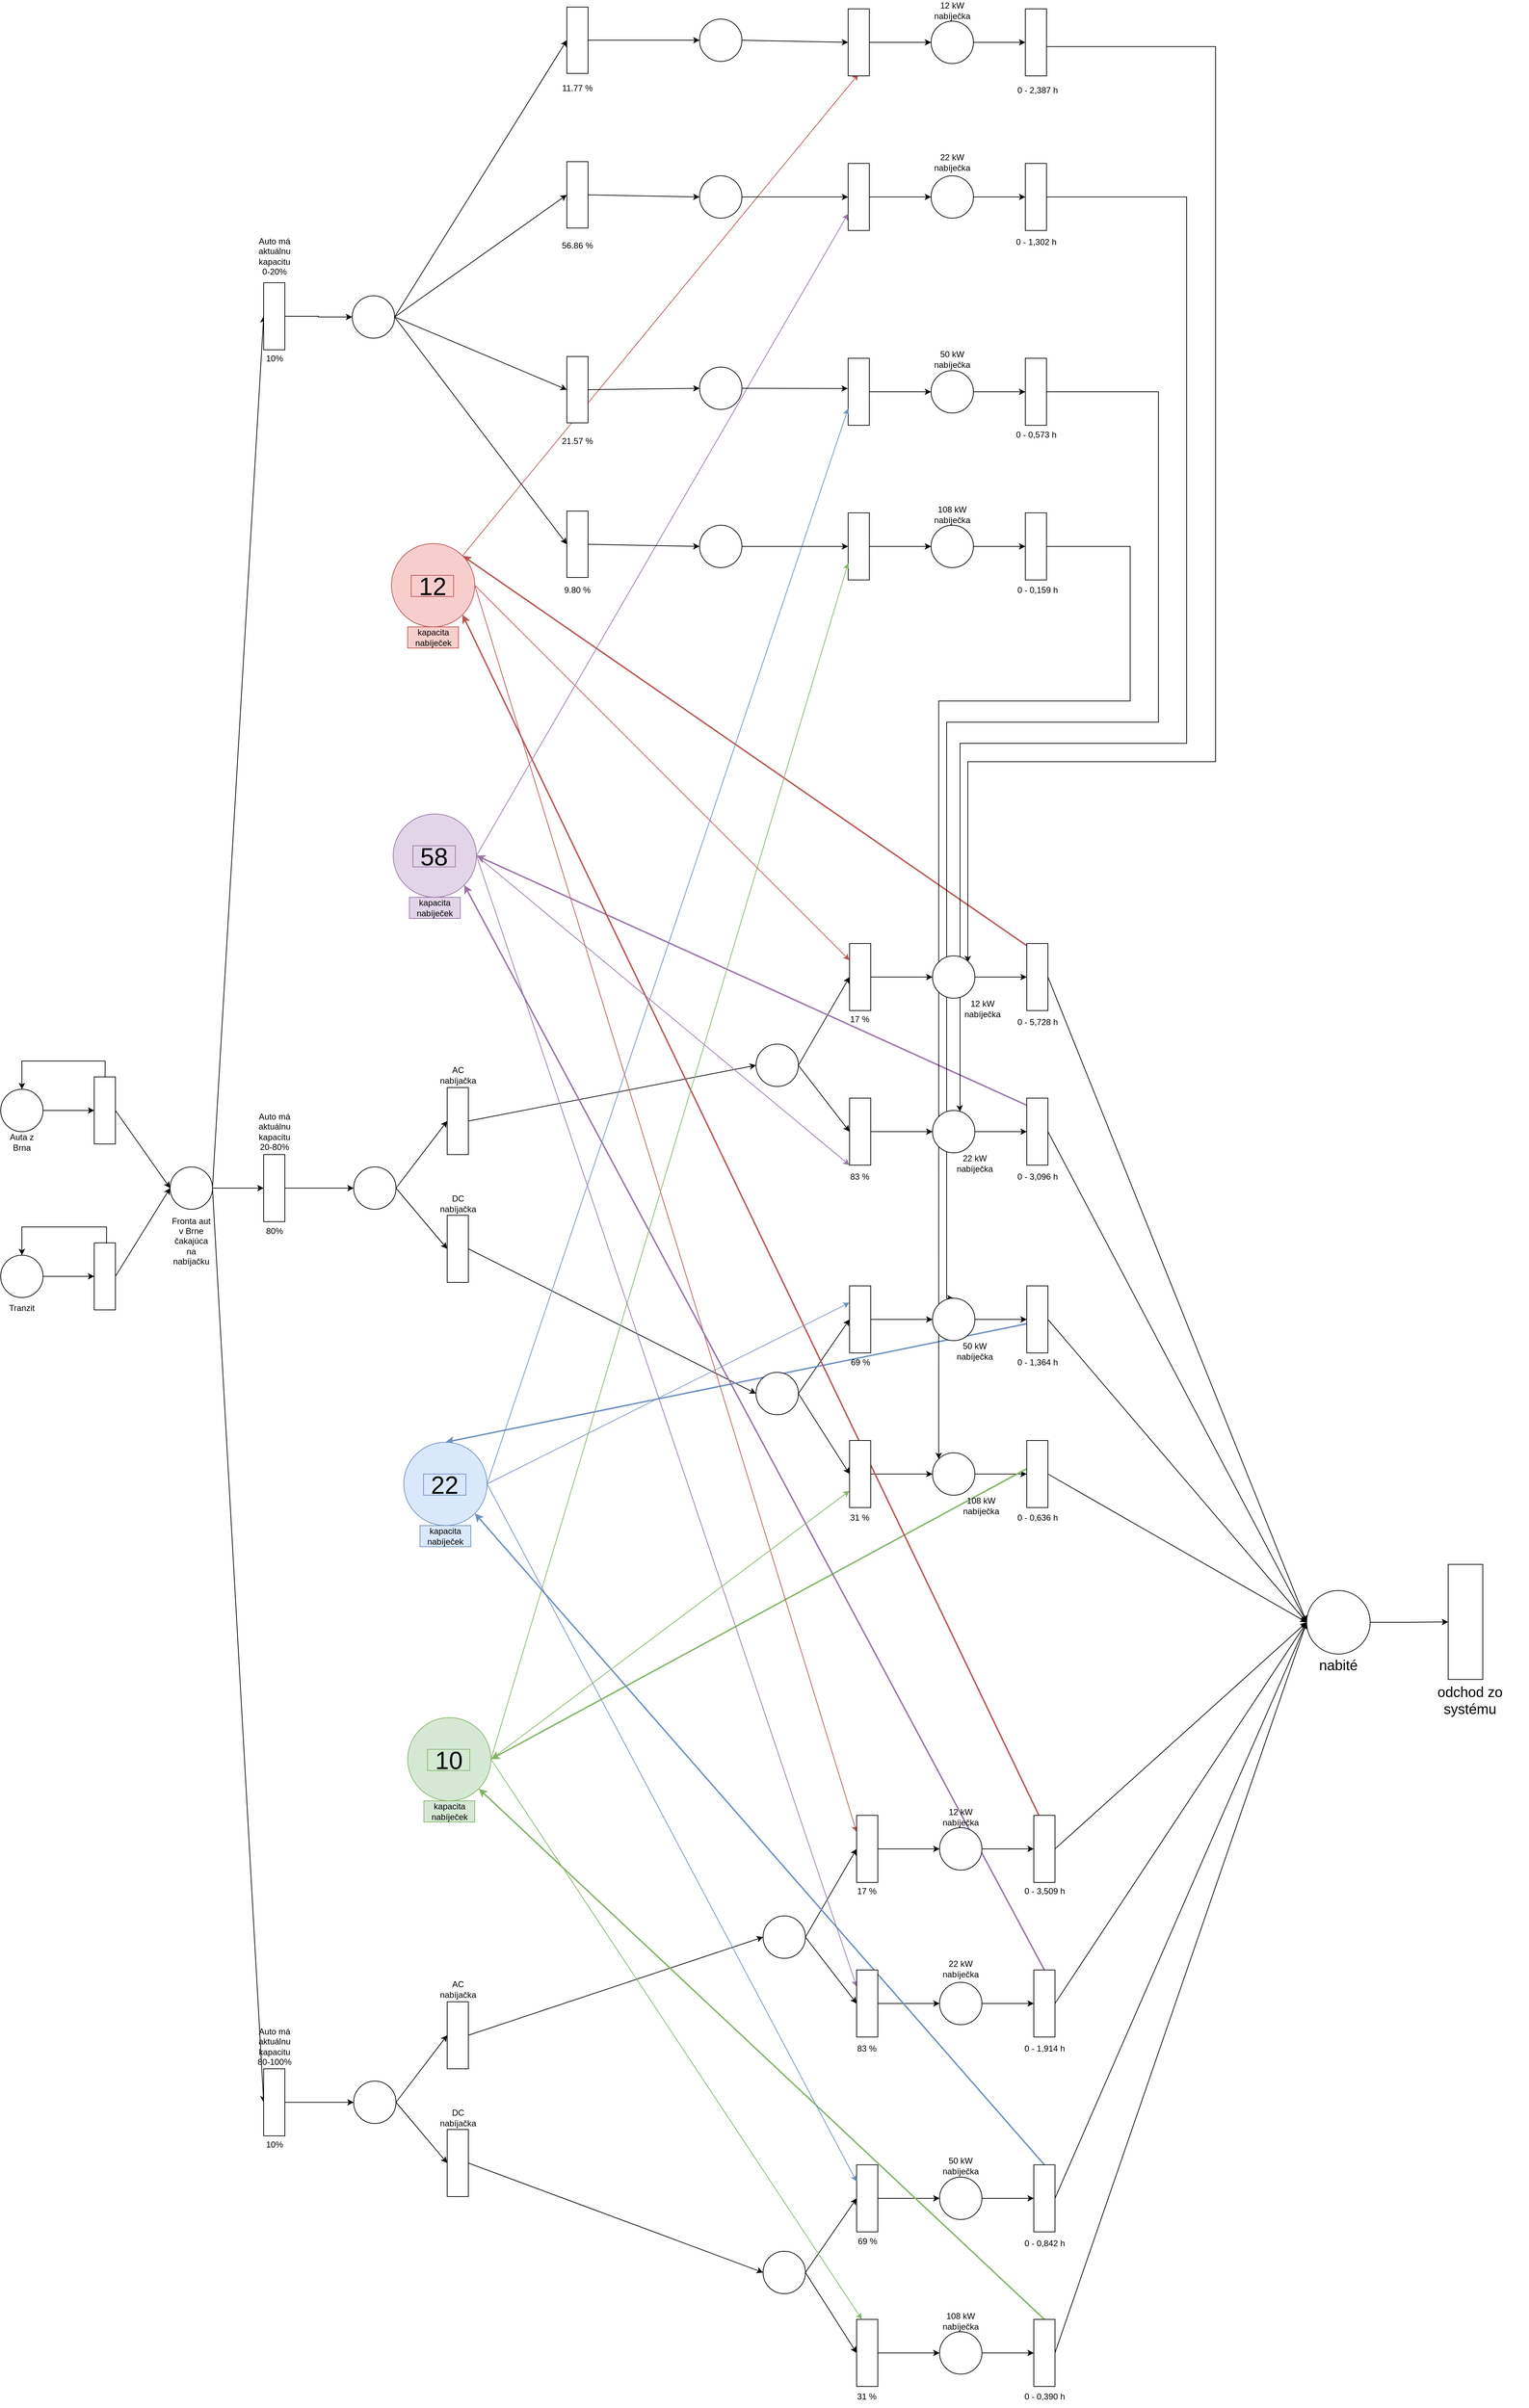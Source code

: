 <mxfile version="24.8.6" pages="2">
  <diagram name="Page-1" id="imFHXEyTwjmKSMdX5b27">
    <mxGraphModel dx="1313" dy="1896" grid="1" gridSize="10" guides="1" tooltips="1" connect="1" arrows="1" fold="1" page="1" pageScale="1" pageWidth="1920" pageHeight="1200" math="0" shadow="0">
      <root>
        <mxCell id="0" />
        <mxCell id="1" parent="0" />
        <mxCell id="hVdwgTMXwn0eozp2v96i-5" style="edgeStyle=orthogonalEdgeStyle;rounded=0;orthogonalLoop=1;jettySize=auto;html=1;exitX=1;exitY=0.5;exitDx=0;exitDy=0;entryX=0.5;entryY=1;entryDx=0;entryDy=0;" parent="1" source="hVdwgTMXwn0eozp2v96i-1" target="hVdwgTMXwn0eozp2v96i-3" edge="1">
          <mxGeometry relative="1" as="geometry" />
        </mxCell>
        <mxCell id="hVdwgTMXwn0eozp2v96i-1" value="" style="ellipse;whiteSpace=wrap;html=1;aspect=fixed;" parent="1" vertex="1">
          <mxGeometry x="790" y="413" width="60" height="60" as="geometry" />
        </mxCell>
        <mxCell id="hVdwgTMXwn0eozp2v96i-6" style="edgeStyle=orthogonalEdgeStyle;rounded=0;orthogonalLoop=1;jettySize=auto;html=1;exitX=1;exitY=0.5;exitDx=0;exitDy=0;entryX=0.5;entryY=1;entryDx=0;entryDy=0;" parent="1" source="hVdwgTMXwn0eozp2v96i-2" target="hVdwgTMXwn0eozp2v96i-4" edge="1">
          <mxGeometry relative="1" as="geometry" />
        </mxCell>
        <mxCell id="hVdwgTMXwn0eozp2v96i-2" value="" style="ellipse;whiteSpace=wrap;html=1;aspect=fixed;" parent="1" vertex="1">
          <mxGeometry x="790" y="648" width="60" height="60" as="geometry" />
        </mxCell>
        <mxCell id="hVdwgTMXwn0eozp2v96i-13" style="rounded=0;orthogonalLoop=1;jettySize=auto;html=1;exitX=0.5;exitY=0;exitDx=0;exitDy=0;entryX=0;entryY=0.5;entryDx=0;entryDy=0;" parent="1" source="hVdwgTMXwn0eozp2v96i-3" target="hVdwgTMXwn0eozp2v96i-11" edge="1">
          <mxGeometry relative="1" as="geometry" />
        </mxCell>
        <mxCell id="hVdwgTMXwn0eozp2v96i-3" value="" style="rounded=0;whiteSpace=wrap;html=1;rotation=90;" parent="1" vertex="1">
          <mxGeometry x="890" y="428" width="95" height="30" as="geometry" />
        </mxCell>
        <mxCell id="hVdwgTMXwn0eozp2v96i-14" style="rounded=0;orthogonalLoop=1;jettySize=auto;html=1;exitX=0.5;exitY=0;exitDx=0;exitDy=0;entryX=0;entryY=0.5;entryDx=0;entryDy=0;" parent="1" source="hVdwgTMXwn0eozp2v96i-4" target="hVdwgTMXwn0eozp2v96i-11" edge="1">
          <mxGeometry relative="1" as="geometry" />
        </mxCell>
        <mxCell id="hVdwgTMXwn0eozp2v96i-4" value="" style="rounded=0;whiteSpace=wrap;html=1;rotation=90;" parent="1" vertex="1">
          <mxGeometry x="890" y="663" width="95" height="30" as="geometry" />
        </mxCell>
        <mxCell id="hVdwgTMXwn0eozp2v96i-7" value="" style="endArrow=classic;html=1;rounded=0;" parent="1" source="hVdwgTMXwn0eozp2v96i-3" edge="1">
          <mxGeometry width="50" height="50" relative="1" as="geometry">
            <mxPoint x="938" y="393" as="sourcePoint" />
            <mxPoint x="820" y="413" as="targetPoint" />
            <Array as="points">
              <mxPoint x="938" y="373" />
              <mxPoint x="820" y="373" />
            </Array>
          </mxGeometry>
        </mxCell>
        <mxCell id="hVdwgTMXwn0eozp2v96i-8" value="" style="endArrow=classic;html=1;rounded=0;exitX=0.01;exitY=0.42;exitDx=0;exitDy=0;exitPerimeter=0;" parent="1" source="hVdwgTMXwn0eozp2v96i-4" edge="1">
          <mxGeometry width="50" height="50" relative="1" as="geometry">
            <mxPoint x="940" y="608" as="sourcePoint" />
            <mxPoint x="820" y="648" as="targetPoint" />
            <Array as="points">
              <mxPoint x="940" y="608" />
              <mxPoint x="820" y="608" />
            </Array>
          </mxGeometry>
        </mxCell>
        <mxCell id="hVdwgTMXwn0eozp2v96i-9" value="Auta z Brna" style="text;html=1;align=center;verticalAlign=middle;whiteSpace=wrap;rounded=0;" parent="1" vertex="1">
          <mxGeometry x="790" y="473" width="60" height="30" as="geometry" />
        </mxCell>
        <mxCell id="hVdwgTMXwn0eozp2v96i-10" value="Tranzit" style="text;html=1;align=center;verticalAlign=middle;whiteSpace=wrap;rounded=0;" parent="1" vertex="1">
          <mxGeometry x="790" y="708" width="60" height="30" as="geometry" />
        </mxCell>
        <mxCell id="hVdwgTMXwn0eozp2v96i-19" style="rounded=0;orthogonalLoop=1;jettySize=auto;html=1;exitX=1;exitY=0.5;exitDx=0;exitDy=0;entryX=0.5;entryY=1;entryDx=0;entryDy=0;" parent="1" source="hVdwgTMXwn0eozp2v96i-11" target="hVdwgTMXwn0eozp2v96i-16" edge="1">
          <mxGeometry relative="1" as="geometry" />
        </mxCell>
        <mxCell id="hVdwgTMXwn0eozp2v96i-20" style="rounded=0;orthogonalLoop=1;jettySize=auto;html=1;exitX=1;exitY=0.5;exitDx=0;exitDy=0;entryX=0.5;entryY=1;entryDx=0;entryDy=0;" parent="1" source="hVdwgTMXwn0eozp2v96i-11" target="hVdwgTMXwn0eozp2v96i-17" edge="1">
          <mxGeometry relative="1" as="geometry" />
        </mxCell>
        <mxCell id="hVdwgTMXwn0eozp2v96i-21" style="rounded=0;orthogonalLoop=1;jettySize=auto;html=1;exitX=1;exitY=0.5;exitDx=0;exitDy=0;entryX=0.5;entryY=1;entryDx=0;entryDy=0;" parent="1" source="hVdwgTMXwn0eozp2v96i-11" target="hVdwgTMXwn0eozp2v96i-18" edge="1">
          <mxGeometry relative="1" as="geometry" />
        </mxCell>
        <mxCell id="hVdwgTMXwn0eozp2v96i-11" value="" style="ellipse;whiteSpace=wrap;html=1;aspect=fixed;" parent="1" vertex="1">
          <mxGeometry x="1030" y="523" width="60" height="60" as="geometry" />
        </mxCell>
        <mxCell id="hVdwgTMXwn0eozp2v96i-15" value="Fronta aut v Brne čakajúca na nabíjačku" style="text;html=1;align=center;verticalAlign=middle;whiteSpace=wrap;rounded=0;" parent="1" vertex="1">
          <mxGeometry x="1030" y="583" width="60" height="90" as="geometry" />
        </mxCell>
        <mxCell id="hVdwgTMXwn0eozp2v96i-31" style="edgeStyle=orthogonalEdgeStyle;rounded=0;orthogonalLoop=1;jettySize=auto;html=1;exitX=0.5;exitY=0;exitDx=0;exitDy=0;entryX=0;entryY=0.5;entryDx=0;entryDy=0;" parent="1" source="hVdwgTMXwn0eozp2v96i-16" target="hVdwgTMXwn0eozp2v96i-101" edge="1">
          <mxGeometry relative="1" as="geometry">
            <mxPoint x="1290" y="-682" as="targetPoint" />
          </mxGeometry>
        </mxCell>
        <mxCell id="hVdwgTMXwn0eozp2v96i-16" value="" style="rounded=0;whiteSpace=wrap;html=1;rotation=90;" parent="1" vertex="1">
          <mxGeometry x="1130" y="-697" width="95" height="30" as="geometry" />
        </mxCell>
        <mxCell id="hVdwgTMXwn0eozp2v96i-29" style="edgeStyle=orthogonalEdgeStyle;rounded=0;orthogonalLoop=1;jettySize=auto;html=1;exitX=0.5;exitY=0;exitDx=0;exitDy=0;entryX=0;entryY=0.5;entryDx=0;entryDy=0;" parent="1" source="hVdwgTMXwn0eozp2v96i-17" target="hVdwgTMXwn0eozp2v96i-28" edge="1">
          <mxGeometry relative="1" as="geometry" />
        </mxCell>
        <mxCell id="hVdwgTMXwn0eozp2v96i-17" value="" style="rounded=0;whiteSpace=wrap;html=1;rotation=90;" parent="1" vertex="1">
          <mxGeometry x="1130" y="538" width="95" height="30" as="geometry" />
        </mxCell>
        <mxCell id="hVdwgTMXwn0eozp2v96i-33" style="edgeStyle=orthogonalEdgeStyle;rounded=0;orthogonalLoop=1;jettySize=auto;html=1;exitX=0.5;exitY=0;exitDx=0;exitDy=0;entryX=0;entryY=0.5;entryDx=0;entryDy=0;" parent="1" source="hVdwgTMXwn0eozp2v96i-18" target="hVdwgTMXwn0eozp2v96i-164" edge="1">
          <mxGeometry relative="1" as="geometry">
            <mxPoint x="1290" y="1848.0" as="targetPoint" />
          </mxGeometry>
        </mxCell>
        <mxCell id="hVdwgTMXwn0eozp2v96i-18" value="" style="rounded=0;whiteSpace=wrap;html=1;rotation=90;" parent="1" vertex="1">
          <mxGeometry x="1130" y="1833" width="95" height="30" as="geometry" />
        </mxCell>
        <mxCell id="hVdwgTMXwn0eozp2v96i-22" value="10%" style="text;html=1;align=center;verticalAlign=middle;whiteSpace=wrap;rounded=0;" parent="1" vertex="1">
          <mxGeometry x="1157.5" y="-637" width="40" height="30" as="geometry" />
        </mxCell>
        <mxCell id="hVdwgTMXwn0eozp2v96i-23" value="80%" style="text;html=1;align=center;verticalAlign=middle;whiteSpace=wrap;rounded=0;" parent="1" vertex="1">
          <mxGeometry x="1158" y="599" width="40" height="30" as="geometry" />
        </mxCell>
        <mxCell id="hVdwgTMXwn0eozp2v96i-24" value="10%" style="text;html=1;align=center;verticalAlign=middle;whiteSpace=wrap;rounded=0;" parent="1" vertex="1">
          <mxGeometry x="1157.5" y="1893" width="40" height="30" as="geometry" />
        </mxCell>
        <mxCell id="hVdwgTMXwn0eozp2v96i-25" value="Auto má aktuálnu kapacitu 0-20%" style="text;html=1;align=center;verticalAlign=middle;whiteSpace=wrap;rounded=0;" parent="1" vertex="1">
          <mxGeometry x="1147.5" y="-797" width="60" height="60" as="geometry" />
        </mxCell>
        <mxCell id="hVdwgTMXwn0eozp2v96i-26" value="Auto má aktuálnu kapacitu 20-80%" style="text;html=1;align=center;verticalAlign=middle;whiteSpace=wrap;rounded=0;" parent="1" vertex="1">
          <mxGeometry x="1148" y="443" width="60" height="60" as="geometry" />
        </mxCell>
        <mxCell id="hVdwgTMXwn0eozp2v96i-27" value="Auto má aktuálnu kapacitu 80-100%" style="text;html=1;align=center;verticalAlign=middle;whiteSpace=wrap;rounded=0;" parent="1" vertex="1">
          <mxGeometry x="1148" y="1739" width="60" height="60" as="geometry" />
        </mxCell>
        <mxCell id="hVdwgTMXwn0eozp2v96i-59" style="rounded=0;orthogonalLoop=1;jettySize=auto;html=1;exitX=1;exitY=0.5;exitDx=0;exitDy=0;entryX=0.5;entryY=1;entryDx=0;entryDy=0;" parent="1" source="hVdwgTMXwn0eozp2v96i-28" target="hVdwgTMXwn0eozp2v96i-34" edge="1">
          <mxGeometry relative="1" as="geometry" />
        </mxCell>
        <mxCell id="hVdwgTMXwn0eozp2v96i-60" style="rounded=0;orthogonalLoop=1;jettySize=auto;html=1;exitX=1;exitY=0.5;exitDx=0;exitDy=0;entryX=0.5;entryY=1;entryDx=0;entryDy=0;" parent="1" source="hVdwgTMXwn0eozp2v96i-28" target="hVdwgTMXwn0eozp2v96i-35" edge="1">
          <mxGeometry relative="1" as="geometry" />
        </mxCell>
        <mxCell id="hVdwgTMXwn0eozp2v96i-28" value="" style="ellipse;whiteSpace=wrap;html=1;aspect=fixed;" parent="1" vertex="1">
          <mxGeometry x="1290" y="523" width="60" height="60" as="geometry" />
        </mxCell>
        <mxCell id="hVdwgTMXwn0eozp2v96i-61" style="rounded=0;orthogonalLoop=1;jettySize=auto;html=1;exitX=0.5;exitY=0;exitDx=0;exitDy=0;entryX=0;entryY=0.5;entryDx=0;entryDy=0;" parent="1" source="hVdwgTMXwn0eozp2v96i-34" target="hVdwgTMXwn0eozp2v96i-47" edge="1">
          <mxGeometry relative="1" as="geometry" />
        </mxCell>
        <mxCell id="hVdwgTMXwn0eozp2v96i-34" value="" style="rounded=0;whiteSpace=wrap;html=1;rotation=90;" parent="1" vertex="1">
          <mxGeometry x="1390" y="443" width="95" height="30" as="geometry" />
        </mxCell>
        <mxCell id="hVdwgTMXwn0eozp2v96i-62" style="rounded=0;orthogonalLoop=1;jettySize=auto;html=1;exitX=0.5;exitY=0;exitDx=0;exitDy=0;entryX=0;entryY=0.5;entryDx=0;entryDy=0;" parent="1" source="hVdwgTMXwn0eozp2v96i-35" target="hVdwgTMXwn0eozp2v96i-40" edge="1">
          <mxGeometry relative="1" as="geometry" />
        </mxCell>
        <mxCell id="hVdwgTMXwn0eozp2v96i-35" value="" style="rounded=0;whiteSpace=wrap;html=1;rotation=90;" parent="1" vertex="1">
          <mxGeometry x="1390" y="624" width="95" height="30" as="geometry" />
        </mxCell>
        <mxCell id="hVdwgTMXwn0eozp2v96i-36" value="AC nabíjačka" style="text;html=1;align=center;verticalAlign=middle;whiteSpace=wrap;rounded=0;" parent="1" vertex="1">
          <mxGeometry x="1407.5" y="378" width="60" height="30" as="geometry" />
        </mxCell>
        <mxCell id="hVdwgTMXwn0eozp2v96i-37" value="DC nabíjačka" style="text;html=1;align=center;verticalAlign=middle;whiteSpace=wrap;rounded=0;" parent="1" vertex="1">
          <mxGeometry x="1407.5" y="560" width="60" height="30" as="geometry" />
        </mxCell>
        <mxCell id="hVdwgTMXwn0eozp2v96i-43" style="rounded=0;orthogonalLoop=1;jettySize=auto;html=1;exitX=1;exitY=0.5;exitDx=0;exitDy=0;entryX=0.5;entryY=1;entryDx=0;entryDy=0;" parent="1" source="hVdwgTMXwn0eozp2v96i-40" target="hVdwgTMXwn0eozp2v96i-41" edge="1">
          <mxGeometry relative="1" as="geometry" />
        </mxCell>
        <mxCell id="hVdwgTMXwn0eozp2v96i-44" style="rounded=0;orthogonalLoop=1;jettySize=auto;html=1;exitX=1;exitY=0.5;exitDx=0;exitDy=0;entryX=0.5;entryY=1;entryDx=0;entryDy=0;" parent="1" source="hVdwgTMXwn0eozp2v96i-40" target="hVdwgTMXwn0eozp2v96i-42" edge="1">
          <mxGeometry relative="1" as="geometry" />
        </mxCell>
        <mxCell id="hVdwgTMXwn0eozp2v96i-67" style="edgeStyle=orthogonalEdgeStyle;rounded=0;orthogonalLoop=1;jettySize=auto;html=1;exitX=0.5;exitY=0;exitDx=0;exitDy=0;entryX=0;entryY=0.5;entryDx=0;entryDy=0;" parent="1" source="hVdwgTMXwn0eozp2v96i-41" target="hVdwgTMXwn0eozp2v96i-51" edge="1">
          <mxGeometry relative="1" as="geometry" />
        </mxCell>
        <mxCell id="hVdwgTMXwn0eozp2v96i-41" value="" style="rounded=0;whiteSpace=wrap;html=1;rotation=90;" parent="1" vertex="1">
          <mxGeometry x="1960" y="724" width="95" height="30" as="geometry" />
        </mxCell>
        <mxCell id="hVdwgTMXwn0eozp2v96i-69" style="edgeStyle=orthogonalEdgeStyle;rounded=0;orthogonalLoop=1;jettySize=auto;html=1;exitX=0.5;exitY=0;exitDx=0;exitDy=0;" parent="1" source="hVdwgTMXwn0eozp2v96i-42" target="hVdwgTMXwn0eozp2v96i-52" edge="1">
          <mxGeometry relative="1" as="geometry" />
        </mxCell>
        <mxCell id="hVdwgTMXwn0eozp2v96i-45" style="rounded=0;orthogonalLoop=1;jettySize=auto;html=1;exitX=1;exitY=0.5;exitDx=0;exitDy=0;entryX=0.5;entryY=1;entryDx=0;entryDy=0;" parent="1" source="hVdwgTMXwn0eozp2v96i-47" target="hVdwgTMXwn0eozp2v96i-48" edge="1">
          <mxGeometry relative="1" as="geometry" />
        </mxCell>
        <mxCell id="hVdwgTMXwn0eozp2v96i-46" style="rounded=0;orthogonalLoop=1;jettySize=auto;html=1;exitX=1;exitY=0.5;exitDx=0;exitDy=0;entryX=0.5;entryY=1;entryDx=0;entryDy=0;" parent="1" source="hVdwgTMXwn0eozp2v96i-47" target="hVdwgTMXwn0eozp2v96i-49" edge="1">
          <mxGeometry relative="1" as="geometry" />
        </mxCell>
        <mxCell id="hVdwgTMXwn0eozp2v96i-47" value="" style="ellipse;whiteSpace=wrap;html=1;aspect=fixed;" parent="1" vertex="1">
          <mxGeometry x="1860" y="349" width="60" height="60" as="geometry" />
        </mxCell>
        <mxCell id="hVdwgTMXwn0eozp2v96i-63" style="edgeStyle=orthogonalEdgeStyle;rounded=0;orthogonalLoop=1;jettySize=auto;html=1;exitX=0.5;exitY=0;exitDx=0;exitDy=0;" parent="1" source="hVdwgTMXwn0eozp2v96i-48" target="hVdwgTMXwn0eozp2v96i-55" edge="1">
          <mxGeometry relative="1" as="geometry" />
        </mxCell>
        <mxCell id="hVdwgTMXwn0eozp2v96i-48" value="" style="rounded=0;whiteSpace=wrap;html=1;rotation=90;" parent="1" vertex="1">
          <mxGeometry x="1960" y="239" width="95" height="30" as="geometry" />
        </mxCell>
        <mxCell id="hVdwgTMXwn0eozp2v96i-65" style="edgeStyle=orthogonalEdgeStyle;rounded=0;orthogonalLoop=1;jettySize=auto;html=1;exitX=0.5;exitY=0;exitDx=0;exitDy=0;" parent="1" source="hVdwgTMXwn0eozp2v96i-49" target="hVdwgTMXwn0eozp2v96i-56" edge="1">
          <mxGeometry relative="1" as="geometry" />
        </mxCell>
        <mxCell id="hVdwgTMXwn0eozp2v96i-49" value="" style="rounded=0;whiteSpace=wrap;html=1;rotation=90;" parent="1" vertex="1">
          <mxGeometry x="1960" y="458" width="95" height="30" as="geometry" />
        </mxCell>
        <mxCell id="hVdwgTMXwn0eozp2v96i-68" style="edgeStyle=orthogonalEdgeStyle;rounded=0;orthogonalLoop=1;jettySize=auto;html=1;exitX=1;exitY=0.5;exitDx=0;exitDy=0;" parent="1" source="hVdwgTMXwn0eozp2v96i-51" target="hVdwgTMXwn0eozp2v96i-53" edge="1">
          <mxGeometry relative="1" as="geometry" />
        </mxCell>
        <mxCell id="hVdwgTMXwn0eozp2v96i-70" style="edgeStyle=orthogonalEdgeStyle;rounded=0;orthogonalLoop=1;jettySize=auto;html=1;exitX=1;exitY=0.5;exitDx=0;exitDy=0;entryX=0.5;entryY=1;entryDx=0;entryDy=0;" parent="1" source="hVdwgTMXwn0eozp2v96i-52" target="hVdwgTMXwn0eozp2v96i-54" edge="1">
          <mxGeometry relative="1" as="geometry" />
        </mxCell>
        <mxCell id="hVdwgTMXwn0eozp2v96i-52" value="" style="ellipse;whiteSpace=wrap;html=1;aspect=fixed;" parent="1" vertex="1">
          <mxGeometry x="2110" y="928" width="60" height="60" as="geometry" />
        </mxCell>
        <mxCell id="hVdwgTMXwn0eozp2v96i-224" style="rounded=0;orthogonalLoop=1;jettySize=auto;html=1;exitX=0.5;exitY=0;exitDx=0;exitDy=0;entryX=0;entryY=0.5;entryDx=0;entryDy=0;" parent="1" source="hVdwgTMXwn0eozp2v96i-53" target="hVdwgTMXwn0eozp2v96i-219" edge="1">
          <mxGeometry relative="1" as="geometry">
            <mxPoint x="2640" y="1163" as="targetPoint" />
          </mxGeometry>
        </mxCell>
        <mxCell id="CMwm_mQ0izCvLeI7IXAa-15" style="edgeStyle=none;rounded=0;orthogonalLoop=1;jettySize=auto;html=1;exitX=0.5;exitY=0;exitDx=0;exitDy=0;entryX=0.5;entryY=0;entryDx=0;entryDy=0;fillColor=#dae8fc;strokeColor=#6c8ebf;strokeWidth=2;" parent="1" source="hVdwgTMXwn0eozp2v96i-53" target="hVdwgTMXwn0eozp2v96i-212" edge="1">
          <mxGeometry relative="1" as="geometry" />
        </mxCell>
        <mxCell id="hVdwgTMXwn0eozp2v96i-53" value="" style="rounded=0;whiteSpace=wrap;html=1;rotation=90;" parent="1" vertex="1">
          <mxGeometry x="2211" y="724" width="95" height="30" as="geometry" />
        </mxCell>
        <mxCell id="hVdwgTMXwn0eozp2v96i-225" style="rounded=0;orthogonalLoop=1;jettySize=auto;html=1;exitX=0.5;exitY=0;exitDx=0;exitDy=0;entryX=0;entryY=0.5;entryDx=0;entryDy=0;" parent="1" source="hVdwgTMXwn0eozp2v96i-54" target="hVdwgTMXwn0eozp2v96i-219" edge="1">
          <mxGeometry relative="1" as="geometry" />
        </mxCell>
        <mxCell id="CMwm_mQ0izCvLeI7IXAa-16" style="edgeStyle=none;rounded=0;orthogonalLoop=1;jettySize=auto;html=1;exitX=0.25;exitY=0;exitDx=0;exitDy=0;entryX=1;entryY=0.5;entryDx=0;entryDy=0;fillColor=#d5e8d4;strokeColor=#82b366;strokeWidth=2;" parent="1" source="hVdwgTMXwn0eozp2v96i-54" target="hVdwgTMXwn0eozp2v96i-215" edge="1">
          <mxGeometry relative="1" as="geometry" />
        </mxCell>
        <mxCell id="hVdwgTMXwn0eozp2v96i-54" value="" style="rounded=0;whiteSpace=wrap;html=1;rotation=90;" parent="1" vertex="1">
          <mxGeometry x="2211" y="943" width="95" height="30" as="geometry" />
        </mxCell>
        <mxCell id="hVdwgTMXwn0eozp2v96i-64" style="edgeStyle=orthogonalEdgeStyle;rounded=0;orthogonalLoop=1;jettySize=auto;html=1;exitX=1;exitY=0.5;exitDx=0;exitDy=0;" parent="1" source="hVdwgTMXwn0eozp2v96i-55" target="hVdwgTMXwn0eozp2v96i-57" edge="1">
          <mxGeometry relative="1" as="geometry" />
        </mxCell>
        <mxCell id="hVdwgTMXwn0eozp2v96i-66" style="edgeStyle=orthogonalEdgeStyle;rounded=0;orthogonalLoop=1;jettySize=auto;html=1;exitX=1;exitY=0.5;exitDx=0;exitDy=0;" parent="1" source="hVdwgTMXwn0eozp2v96i-56" target="hVdwgTMXwn0eozp2v96i-58" edge="1">
          <mxGeometry relative="1" as="geometry" />
        </mxCell>
        <mxCell id="hVdwgTMXwn0eozp2v96i-222" style="rounded=0;orthogonalLoop=1;jettySize=auto;html=1;exitX=0.5;exitY=0;exitDx=0;exitDy=0;entryX=0;entryY=0.5;entryDx=0;entryDy=0;" parent="1" source="hVdwgTMXwn0eozp2v96i-57" target="hVdwgTMXwn0eozp2v96i-219" edge="1">
          <mxGeometry relative="1" as="geometry" />
        </mxCell>
        <mxCell id="CMwm_mQ0izCvLeI7IXAa-13" style="edgeStyle=none;rounded=0;orthogonalLoop=1;jettySize=auto;html=1;exitX=0.25;exitY=0;exitDx=0;exitDy=0;entryX=1;entryY=0;entryDx=0;entryDy=0;strokeWidth=2;fillColor=#f8cecc;strokeColor=#b85450;" parent="1" source="hVdwgTMXwn0eozp2v96i-57" target="hVdwgTMXwn0eozp2v96i-79" edge="1">
          <mxGeometry relative="1" as="geometry" />
        </mxCell>
        <mxCell id="hVdwgTMXwn0eozp2v96i-57" value="" style="rounded=0;whiteSpace=wrap;html=1;rotation=90;" parent="1" vertex="1">
          <mxGeometry x="2211" y="239" width="95" height="30" as="geometry" />
        </mxCell>
        <mxCell id="hVdwgTMXwn0eozp2v96i-223" style="rounded=0;orthogonalLoop=1;jettySize=auto;html=1;exitX=0.5;exitY=0;exitDx=0;exitDy=0;entryX=0;entryY=0.5;entryDx=0;entryDy=0;" parent="1" source="hVdwgTMXwn0eozp2v96i-58" target="hVdwgTMXwn0eozp2v96i-219" edge="1">
          <mxGeometry relative="1" as="geometry">
            <mxPoint x="2630" y="1163.0" as="targetPoint" />
          </mxGeometry>
        </mxCell>
        <mxCell id="CMwm_mQ0izCvLeI7IXAa-14" style="edgeStyle=none;rounded=0;orthogonalLoop=1;jettySize=auto;html=1;exitX=0.25;exitY=0;exitDx=0;exitDy=0;entryX=1;entryY=0.5;entryDx=0;entryDy=0;fillColor=#e1d5e7;strokeColor=#9673a6;strokeWidth=2;" parent="1" source="hVdwgTMXwn0eozp2v96i-58" target="hVdwgTMXwn0eozp2v96i-209" edge="1">
          <mxGeometry relative="1" as="geometry" />
        </mxCell>
        <mxCell id="hVdwgTMXwn0eozp2v96i-58" value="" style="rounded=0;whiteSpace=wrap;html=1;rotation=90;" parent="1" vertex="1">
          <mxGeometry x="2211" y="458" width="95" height="30" as="geometry" />
        </mxCell>
        <mxCell id="hVdwgTMXwn0eozp2v96i-72" value="22 kW nabíječka" style="text;html=1;align=center;verticalAlign=middle;whiteSpace=wrap;rounded=0;" parent="1" vertex="1">
          <mxGeometry x="2140" y="503" width="60" height="30" as="geometry" />
        </mxCell>
        <mxCell id="hVdwgTMXwn0eozp2v96i-73" value="50 kW nabíječka" style="text;html=1;align=center;verticalAlign=middle;whiteSpace=wrap;rounded=0;" parent="1" vertex="1">
          <mxGeometry x="2140" y="769" width="60" height="30" as="geometry" />
        </mxCell>
        <mxCell id="hVdwgTMXwn0eozp2v96i-74" value="108 kW nabíječka" style="text;html=1;align=center;verticalAlign=middle;whiteSpace=wrap;rounded=0;" parent="1" vertex="1">
          <mxGeometry x="2149" y="988" width="60" height="30" as="geometry" />
        </mxCell>
        <mxCell id="hVdwgTMXwn0eozp2v96i-75" value="17 %" style="text;html=1;align=center;verticalAlign=middle;whiteSpace=wrap;rounded=0;" parent="1" vertex="1">
          <mxGeometry x="1992" y="299" width="30" height="30" as="geometry" />
        </mxCell>
        <mxCell id="hVdwgTMXwn0eozp2v96i-76" value="83 %" style="text;html=1;align=center;verticalAlign=middle;whiteSpace=wrap;rounded=0;" parent="1" vertex="1">
          <mxGeometry x="1992" y="522" width="30" height="30" as="geometry" />
        </mxCell>
        <mxCell id="hVdwgTMXwn0eozp2v96i-77" value="69 %" style="text;html=1;align=center;verticalAlign=middle;whiteSpace=wrap;rounded=0;" parent="1" vertex="1">
          <mxGeometry x="1992.5" y="785" width="30" height="30" as="geometry" />
        </mxCell>
        <mxCell id="hVdwgTMXwn0eozp2v96i-78" value="31 %" style="text;html=1;align=center;verticalAlign=middle;whiteSpace=wrap;rounded=0;" parent="1" vertex="1">
          <mxGeometry x="1992" y="1005" width="30" height="30" as="geometry" />
        </mxCell>
        <mxCell id="CMwm_mQ0izCvLeI7IXAa-1" style="edgeStyle=none;rounded=0;orthogonalLoop=1;jettySize=auto;html=1;exitX=1;exitY=0;exitDx=0;exitDy=0;entryX=0.5;entryY=0;entryDx=0;entryDy=0;fillColor=#f8cecc;strokeColor=#b85450;" parent="1" source="hVdwgTMXwn0eozp2v96i-79" edge="1">
          <mxGeometry relative="1" as="geometry">
            <mxPoint x="2005" y="-1025" as="targetPoint" />
          </mxGeometry>
        </mxCell>
        <mxCell id="CMwm_mQ0izCvLeI7IXAa-2" style="edgeStyle=none;rounded=0;orthogonalLoop=1;jettySize=auto;html=1;exitX=1;exitY=0.5;exitDx=0;exitDy=0;entryX=0.25;entryY=1;entryDx=0;entryDy=0;fillColor=#f8cecc;strokeColor=#b85450;" parent="1" source="hVdwgTMXwn0eozp2v96i-79" target="hVdwgTMXwn0eozp2v96i-48" edge="1">
          <mxGeometry relative="1" as="geometry" />
        </mxCell>
        <mxCell id="CMwm_mQ0izCvLeI7IXAa-3" style="edgeStyle=none;rounded=0;orthogonalLoop=1;jettySize=auto;html=1;exitX=1;exitY=0.5;exitDx=0;exitDy=0;entryX=0.25;entryY=1;entryDx=0;entryDy=0;fillColor=#f8cecc;strokeColor=#b85450;" parent="1" source="hVdwgTMXwn0eozp2v96i-79" target="hVdwgTMXwn0eozp2v96i-182" edge="1">
          <mxGeometry relative="1" as="geometry" />
        </mxCell>
        <mxCell id="hVdwgTMXwn0eozp2v96i-79" value="" style="ellipse;whiteSpace=wrap;html=1;aspect=fixed;fillColor=#f8cecc;strokeColor=#b85450;" parent="1" vertex="1">
          <mxGeometry x="1343.5" y="-360" width="118" height="118" as="geometry" />
        </mxCell>
        <mxCell id="hVdwgTMXwn0eozp2v96i-87" value="&lt;font style=&quot;font-size: 35px;&quot;&gt;12&lt;/font&gt;" style="text;html=1;align=center;verticalAlign=middle;whiteSpace=wrap;rounded=0;fillColor=#f8cecc;strokeColor=#b85450;" parent="1" vertex="1">
          <mxGeometry x="1371.5" y="-315" width="60" height="30" as="geometry" />
        </mxCell>
        <mxCell id="hVdwgTMXwn0eozp2v96i-95" value="kapacita nabíječek" style="text;html=1;align=center;verticalAlign=middle;whiteSpace=wrap;rounded=0;fillColor=#f8cecc;strokeColor=#b85450;" parent="1" vertex="1">
          <mxGeometry x="1366.5" y="-242" width="72" height="30" as="geometry" />
        </mxCell>
        <mxCell id="DUZmrAGYnQG1LHZdkdyr-12" style="edgeStyle=none;rounded=0;orthogonalLoop=1;jettySize=auto;html=1;exitX=1;exitY=0.5;exitDx=0;exitDy=0;entryX=0.5;entryY=1;entryDx=0;entryDy=0;" edge="1" parent="1" source="hVdwgTMXwn0eozp2v96i-101" target="DUZmrAGYnQG1LHZdkdyr-5">
          <mxGeometry relative="1" as="geometry" />
        </mxCell>
        <mxCell id="DUZmrAGYnQG1LHZdkdyr-13" style="edgeStyle=none;rounded=0;orthogonalLoop=1;jettySize=auto;html=1;exitX=1;exitY=0.5;exitDx=0;exitDy=0;entryX=0.5;entryY=1;entryDx=0;entryDy=0;" edge="1" parent="1" source="hVdwgTMXwn0eozp2v96i-101" target="DUZmrAGYnQG1LHZdkdyr-6">
          <mxGeometry relative="1" as="geometry" />
        </mxCell>
        <mxCell id="DUZmrAGYnQG1LHZdkdyr-14" style="edgeStyle=none;rounded=0;orthogonalLoop=1;jettySize=auto;html=1;exitX=1;exitY=0.5;exitDx=0;exitDy=0;entryX=0.5;entryY=1;entryDx=0;entryDy=0;" edge="1" parent="1" source="hVdwgTMXwn0eozp2v96i-101" target="DUZmrAGYnQG1LHZdkdyr-3">
          <mxGeometry relative="1" as="geometry" />
        </mxCell>
        <mxCell id="DUZmrAGYnQG1LHZdkdyr-15" style="edgeStyle=none;rounded=0;orthogonalLoop=1;jettySize=auto;html=1;exitX=1;exitY=0.5;exitDx=0;exitDy=0;entryX=0.5;entryY=1;entryDx=0;entryDy=0;" edge="1" parent="1" source="hVdwgTMXwn0eozp2v96i-101" target="DUZmrAGYnQG1LHZdkdyr-4">
          <mxGeometry relative="1" as="geometry" />
        </mxCell>
        <mxCell id="hVdwgTMXwn0eozp2v96i-101" value="" style="ellipse;whiteSpace=wrap;html=1;aspect=fixed;" parent="1" vertex="1">
          <mxGeometry x="1288" y="-711" width="60" height="60" as="geometry" />
        </mxCell>
        <mxCell id="hVdwgTMXwn0eozp2v96i-111" style="edgeStyle=orthogonalEdgeStyle;rounded=0;orthogonalLoop=1;jettySize=auto;html=1;exitX=0.5;exitY=0;exitDx=0;exitDy=0;entryX=0;entryY=0.5;entryDx=0;entryDy=0;" parent="1" source="hVdwgTMXwn0eozp2v96i-112" target="hVdwgTMXwn0eozp2v96i-123" edge="1">
          <mxGeometry relative="1" as="geometry" />
        </mxCell>
        <mxCell id="hVdwgTMXwn0eozp2v96i-112" value="" style="rounded=0;whiteSpace=wrap;html=1;rotation=90;" parent="1" vertex="1">
          <mxGeometry x="1958" y="-590" width="95" height="30" as="geometry" />
        </mxCell>
        <mxCell id="hVdwgTMXwn0eozp2v96i-113" style="edgeStyle=orthogonalEdgeStyle;rounded=0;orthogonalLoop=1;jettySize=auto;html=1;exitX=0.5;exitY=0;exitDx=0;exitDy=0;" parent="1" source="hVdwgTMXwn0eozp2v96i-114" target="hVdwgTMXwn0eozp2v96i-125" edge="1">
          <mxGeometry relative="1" as="geometry" />
        </mxCell>
        <mxCell id="hVdwgTMXwn0eozp2v96i-114" value="" style="rounded=0;whiteSpace=wrap;html=1;rotation=90;" parent="1" vertex="1">
          <mxGeometry x="1958" y="-371" width="95" height="30" as="geometry" />
        </mxCell>
        <mxCell id="hVdwgTMXwn0eozp2v96i-118" style="edgeStyle=orthogonalEdgeStyle;rounded=0;orthogonalLoop=1;jettySize=auto;html=1;exitX=0.5;exitY=0;exitDx=0;exitDy=0;" parent="1" source="hVdwgTMXwn0eozp2v96i-119" target="hVdwgTMXwn0eozp2v96i-131" edge="1">
          <mxGeometry relative="1" as="geometry" />
        </mxCell>
        <mxCell id="hVdwgTMXwn0eozp2v96i-119" value="" style="rounded=0;whiteSpace=wrap;html=1;rotation=90;" parent="1" vertex="1">
          <mxGeometry x="1958" y="-1085" width="95" height="30" as="geometry" />
        </mxCell>
        <mxCell id="hVdwgTMXwn0eozp2v96i-120" style="edgeStyle=orthogonalEdgeStyle;rounded=0;orthogonalLoop=1;jettySize=auto;html=1;exitX=0.5;exitY=0;exitDx=0;exitDy=0;" parent="1" source="hVdwgTMXwn0eozp2v96i-121" target="hVdwgTMXwn0eozp2v96i-133" edge="1">
          <mxGeometry relative="1" as="geometry" />
        </mxCell>
        <mxCell id="hVdwgTMXwn0eozp2v96i-121" value="" style="rounded=0;whiteSpace=wrap;html=1;rotation=90;" parent="1" vertex="1">
          <mxGeometry x="1958" y="-866" width="95" height="30" as="geometry" />
        </mxCell>
        <mxCell id="hVdwgTMXwn0eozp2v96i-122" style="edgeStyle=orthogonalEdgeStyle;rounded=0;orthogonalLoop=1;jettySize=auto;html=1;exitX=1;exitY=0.5;exitDx=0;exitDy=0;" parent="1" source="hVdwgTMXwn0eozp2v96i-123" target="hVdwgTMXwn0eozp2v96i-127" edge="1">
          <mxGeometry relative="1" as="geometry" />
        </mxCell>
        <mxCell id="hVdwgTMXwn0eozp2v96i-123" value="" style="ellipse;whiteSpace=wrap;html=1;aspect=fixed;" parent="1" vertex="1">
          <mxGeometry x="2108" y="-605" width="60" height="60" as="geometry" />
        </mxCell>
        <mxCell id="hVdwgTMXwn0eozp2v96i-124" style="edgeStyle=orthogonalEdgeStyle;rounded=0;orthogonalLoop=1;jettySize=auto;html=1;exitX=1;exitY=0.5;exitDx=0;exitDy=0;entryX=0.5;entryY=1;entryDx=0;entryDy=0;" parent="1" source="hVdwgTMXwn0eozp2v96i-125" target="hVdwgTMXwn0eozp2v96i-129" edge="1">
          <mxGeometry relative="1" as="geometry" />
        </mxCell>
        <mxCell id="hVdwgTMXwn0eozp2v96i-125" value="" style="ellipse;whiteSpace=wrap;html=1;aspect=fixed;" parent="1" vertex="1">
          <mxGeometry x="2108" y="-386" width="60" height="60" as="geometry" />
        </mxCell>
        <mxCell id="F5v0ubk2e97Cs9xb3qZI-3" style="edgeStyle=orthogonalEdgeStyle;rounded=0;orthogonalLoop=1;jettySize=auto;html=1;exitX=0.5;exitY=0;exitDx=0;exitDy=0;entryX=0.5;entryY=0;entryDx=0;entryDy=0;" parent="1" source="hVdwgTMXwn0eozp2v96i-127" target="hVdwgTMXwn0eozp2v96i-51" edge="1">
          <mxGeometry relative="1" as="geometry">
            <Array as="points">
              <mxPoint x="2430" y="-575" />
              <mxPoint x="2430" y="-107" />
              <mxPoint x="2130" y="-107" />
              <mxPoint x="2130" y="709" />
            </Array>
          </mxGeometry>
        </mxCell>
        <mxCell id="hVdwgTMXwn0eozp2v96i-127" value="" style="rounded=0;whiteSpace=wrap;html=1;rotation=90;" parent="1" vertex="1">
          <mxGeometry x="2209" y="-590" width="95" height="30" as="geometry" />
        </mxCell>
        <mxCell id="F5v0ubk2e97Cs9xb3qZI-5" style="edgeStyle=orthogonalEdgeStyle;rounded=0;orthogonalLoop=1;jettySize=auto;html=1;exitX=0.5;exitY=0;exitDx=0;exitDy=0;entryX=0;entryY=0;entryDx=0;entryDy=0;" parent="1" source="hVdwgTMXwn0eozp2v96i-129" target="hVdwgTMXwn0eozp2v96i-52" edge="1">
          <mxGeometry relative="1" as="geometry">
            <Array as="points">
              <mxPoint x="2390" y="-356" />
              <mxPoint x="2390" y="-137" />
              <mxPoint x="2119" y="-137" />
            </Array>
          </mxGeometry>
        </mxCell>
        <mxCell id="hVdwgTMXwn0eozp2v96i-129" value="" style="rounded=0;whiteSpace=wrap;html=1;rotation=90;" parent="1" vertex="1">
          <mxGeometry x="2209" y="-371" width="95" height="30" as="geometry" />
        </mxCell>
        <mxCell id="hVdwgTMXwn0eozp2v96i-130" style="edgeStyle=orthogonalEdgeStyle;rounded=0;orthogonalLoop=1;jettySize=auto;html=1;exitX=1;exitY=0.5;exitDx=0;exitDy=0;" parent="1" source="hVdwgTMXwn0eozp2v96i-131" target="hVdwgTMXwn0eozp2v96i-135" edge="1">
          <mxGeometry relative="1" as="geometry" />
        </mxCell>
        <mxCell id="hVdwgTMXwn0eozp2v96i-131" value="" style="ellipse;whiteSpace=wrap;html=1;aspect=fixed;" parent="1" vertex="1">
          <mxGeometry x="2108" y="-1100" width="60" height="60" as="geometry" />
        </mxCell>
        <mxCell id="hVdwgTMXwn0eozp2v96i-132" style="edgeStyle=orthogonalEdgeStyle;rounded=0;orthogonalLoop=1;jettySize=auto;html=1;exitX=1;exitY=0.5;exitDx=0;exitDy=0;" parent="1" source="hVdwgTMXwn0eozp2v96i-133" target="hVdwgTMXwn0eozp2v96i-137" edge="1">
          <mxGeometry relative="1" as="geometry" />
        </mxCell>
        <mxCell id="hVdwgTMXwn0eozp2v96i-133" value="" style="ellipse;whiteSpace=wrap;html=1;aspect=fixed;" parent="1" vertex="1">
          <mxGeometry x="2108" y="-881" width="60" height="60" as="geometry" />
        </mxCell>
        <mxCell id="hVdwgTMXwn0eozp2v96i-234" style="edgeStyle=orthogonalEdgeStyle;rounded=0;orthogonalLoop=1;jettySize=auto;html=1;exitX=0.5;exitY=0;exitDx=0;exitDy=0;" parent="1" source="hVdwgTMXwn0eozp2v96i-135" edge="1">
          <mxGeometry relative="1" as="geometry">
            <Array as="points">
              <mxPoint x="2272" y="-1064" />
              <mxPoint x="2511" y="-1064" />
              <mxPoint x="2511" y="-51" />
              <mxPoint x="2160" y="-51" />
            </Array>
            <mxPoint x="2312.75" y="-1063.79" as="sourcePoint" />
            <mxPoint x="2160" y="233" as="targetPoint" />
          </mxGeometry>
        </mxCell>
        <mxCell id="hVdwgTMXwn0eozp2v96i-135" value="" style="rounded=0;whiteSpace=wrap;html=1;rotation=90;" parent="1" vertex="1">
          <mxGeometry x="2209" y="-1085" width="95" height="30" as="geometry" />
        </mxCell>
        <mxCell id="F5v0ubk2e97Cs9xb3qZI-2" style="edgeStyle=orthogonalEdgeStyle;rounded=0;orthogonalLoop=1;jettySize=auto;html=1;exitX=0.5;exitY=0;exitDx=0;exitDy=0;entryX=0.652;entryY=0.026;entryDx=0;entryDy=0;entryPerimeter=0;" parent="1" source="hVdwgTMXwn0eozp2v96i-137" target="hVdwgTMXwn0eozp2v96i-56" edge="1">
          <mxGeometry relative="1" as="geometry">
            <Array as="points">
              <mxPoint x="2470" y="-851" />
              <mxPoint x="2470" y="-77" />
              <mxPoint x="2149" y="-77" />
              <mxPoint x="2149" y="443" />
            </Array>
          </mxGeometry>
        </mxCell>
        <mxCell id="hVdwgTMXwn0eozp2v96i-137" value="" style="rounded=0;whiteSpace=wrap;html=1;rotation=90;" parent="1" vertex="1">
          <mxGeometry x="2209" y="-866" width="95" height="30" as="geometry" />
        </mxCell>
        <mxCell id="hVdwgTMXwn0eozp2v96i-138" value="12 kW nabíječka" style="text;html=1;align=center;verticalAlign=middle;whiteSpace=wrap;rounded=0;" parent="1" vertex="1">
          <mxGeometry x="2108" y="-1130" width="60" height="30" as="geometry" />
        </mxCell>
        <mxCell id="hVdwgTMXwn0eozp2v96i-139" value="22 kW nabíječka" style="text;html=1;align=center;verticalAlign=middle;whiteSpace=wrap;rounded=0;" parent="1" vertex="1">
          <mxGeometry x="2108" y="-915" width="60" height="30" as="geometry" />
        </mxCell>
        <mxCell id="hVdwgTMXwn0eozp2v96i-140" value="50 kW nabíječka" style="text;html=1;align=center;verticalAlign=middle;whiteSpace=wrap;rounded=0;" parent="1" vertex="1">
          <mxGeometry x="2108" y="-636" width="60" height="30" as="geometry" />
        </mxCell>
        <mxCell id="hVdwgTMXwn0eozp2v96i-141" value="108 kW nabíječka" style="text;html=1;align=center;verticalAlign=middle;whiteSpace=wrap;rounded=0;" parent="1" vertex="1">
          <mxGeometry x="2108" y="-416" width="60" height="30" as="geometry" />
        </mxCell>
        <mxCell id="hVdwgTMXwn0eozp2v96i-162" style="rounded=0;orthogonalLoop=1;jettySize=auto;html=1;exitX=1;exitY=0.5;exitDx=0;exitDy=0;entryX=0.5;entryY=1;entryDx=0;entryDy=0;" parent="1" source="hVdwgTMXwn0eozp2v96i-164" target="hVdwgTMXwn0eozp2v96i-166" edge="1">
          <mxGeometry relative="1" as="geometry" />
        </mxCell>
        <mxCell id="hVdwgTMXwn0eozp2v96i-163" style="rounded=0;orthogonalLoop=1;jettySize=auto;html=1;exitX=1;exitY=0.5;exitDx=0;exitDy=0;entryX=0.5;entryY=1;entryDx=0;entryDy=0;" parent="1" source="hVdwgTMXwn0eozp2v96i-164" target="hVdwgTMXwn0eozp2v96i-168" edge="1">
          <mxGeometry relative="1" as="geometry" />
        </mxCell>
        <mxCell id="hVdwgTMXwn0eozp2v96i-164" value="" style="ellipse;whiteSpace=wrap;html=1;aspect=fixed;" parent="1" vertex="1">
          <mxGeometry x="1290" y="1818" width="60" height="60" as="geometry" />
        </mxCell>
        <mxCell id="hVdwgTMXwn0eozp2v96i-165" style="rounded=0;orthogonalLoop=1;jettySize=auto;html=1;exitX=0.5;exitY=0;exitDx=0;exitDy=0;entryX=0;entryY=0.5;entryDx=0;entryDy=0;" parent="1" source="hVdwgTMXwn0eozp2v96i-166" target="hVdwgTMXwn0eozp2v96i-180" edge="1">
          <mxGeometry relative="1" as="geometry" />
        </mxCell>
        <mxCell id="hVdwgTMXwn0eozp2v96i-166" value="" style="rounded=0;whiteSpace=wrap;html=1;rotation=90;" parent="1" vertex="1">
          <mxGeometry x="1390" y="1738" width="95" height="30" as="geometry" />
        </mxCell>
        <mxCell id="hVdwgTMXwn0eozp2v96i-167" style="rounded=0;orthogonalLoop=1;jettySize=auto;html=1;exitX=0.5;exitY=0;exitDx=0;exitDy=0;entryX=0;entryY=0.5;entryDx=0;entryDy=0;" parent="1" source="hVdwgTMXwn0eozp2v96i-168" target="hVdwgTMXwn0eozp2v96i-173" edge="1">
          <mxGeometry relative="1" as="geometry" />
        </mxCell>
        <mxCell id="hVdwgTMXwn0eozp2v96i-168" value="" style="rounded=0;whiteSpace=wrap;html=1;rotation=90;" parent="1" vertex="1">
          <mxGeometry x="1390" y="1919" width="95" height="30" as="geometry" />
        </mxCell>
        <mxCell id="hVdwgTMXwn0eozp2v96i-169" value="AC nabíjačka" style="text;html=1;align=center;verticalAlign=middle;whiteSpace=wrap;rounded=0;" parent="1" vertex="1">
          <mxGeometry x="1407.5" y="1673" width="60" height="30" as="geometry" />
        </mxCell>
        <mxCell id="hVdwgTMXwn0eozp2v96i-170" value="DC nabíjačka" style="text;html=1;align=center;verticalAlign=middle;whiteSpace=wrap;rounded=0;" parent="1" vertex="1">
          <mxGeometry x="1407.5" y="1855" width="60" height="30" as="geometry" />
        </mxCell>
        <mxCell id="hVdwgTMXwn0eozp2v96i-171" style="rounded=0;orthogonalLoop=1;jettySize=auto;html=1;exitX=1;exitY=0.5;exitDx=0;exitDy=0;entryX=0.5;entryY=1;entryDx=0;entryDy=0;" parent="1" source="hVdwgTMXwn0eozp2v96i-173" target="hVdwgTMXwn0eozp2v96i-175" edge="1">
          <mxGeometry relative="1" as="geometry" />
        </mxCell>
        <mxCell id="hVdwgTMXwn0eozp2v96i-172" style="rounded=0;orthogonalLoop=1;jettySize=auto;html=1;exitX=1;exitY=0.5;exitDx=0;exitDy=0;entryX=0.5;entryY=1;entryDx=0;entryDy=0;" parent="1" source="hVdwgTMXwn0eozp2v96i-173" target="hVdwgTMXwn0eozp2v96i-177" edge="1">
          <mxGeometry relative="1" as="geometry" />
        </mxCell>
        <mxCell id="hVdwgTMXwn0eozp2v96i-173" value="" style="ellipse;whiteSpace=wrap;html=1;aspect=fixed;" parent="1" vertex="1">
          <mxGeometry x="1870" y="2059" width="60" height="60" as="geometry" />
        </mxCell>
        <mxCell id="hVdwgTMXwn0eozp2v96i-174" style="edgeStyle=orthogonalEdgeStyle;rounded=0;orthogonalLoop=1;jettySize=auto;html=1;exitX=0.5;exitY=0;exitDx=0;exitDy=0;entryX=0;entryY=0.5;entryDx=0;entryDy=0;" parent="1" source="hVdwgTMXwn0eozp2v96i-175" target="hVdwgTMXwn0eozp2v96i-186" edge="1">
          <mxGeometry relative="1" as="geometry" />
        </mxCell>
        <mxCell id="hVdwgTMXwn0eozp2v96i-175" value="" style="rounded=0;whiteSpace=wrap;html=1;rotation=90;" parent="1" vertex="1">
          <mxGeometry x="1970" y="1969" width="95" height="30" as="geometry" />
        </mxCell>
        <mxCell id="hVdwgTMXwn0eozp2v96i-176" style="edgeStyle=orthogonalEdgeStyle;rounded=0;orthogonalLoop=1;jettySize=auto;html=1;exitX=0.5;exitY=0;exitDx=0;exitDy=0;" parent="1" source="hVdwgTMXwn0eozp2v96i-177" target="hVdwgTMXwn0eozp2v96i-188" edge="1">
          <mxGeometry relative="1" as="geometry" />
        </mxCell>
        <mxCell id="hVdwgTMXwn0eozp2v96i-177" value="" style="rounded=0;whiteSpace=wrap;html=1;rotation=90;" parent="1" vertex="1">
          <mxGeometry x="1970" y="2188" width="95" height="30" as="geometry" />
        </mxCell>
        <mxCell id="hVdwgTMXwn0eozp2v96i-178" style="rounded=0;orthogonalLoop=1;jettySize=auto;html=1;exitX=1;exitY=0.5;exitDx=0;exitDy=0;entryX=0.5;entryY=1;entryDx=0;entryDy=0;" parent="1" source="hVdwgTMXwn0eozp2v96i-180" target="hVdwgTMXwn0eozp2v96i-182" edge="1">
          <mxGeometry relative="1" as="geometry" />
        </mxCell>
        <mxCell id="hVdwgTMXwn0eozp2v96i-179" style="rounded=0;orthogonalLoop=1;jettySize=auto;html=1;exitX=1;exitY=0.5;exitDx=0;exitDy=0;entryX=0.5;entryY=1;entryDx=0;entryDy=0;" parent="1" source="hVdwgTMXwn0eozp2v96i-180" target="hVdwgTMXwn0eozp2v96i-184" edge="1">
          <mxGeometry relative="1" as="geometry" />
        </mxCell>
        <mxCell id="hVdwgTMXwn0eozp2v96i-180" value="" style="ellipse;whiteSpace=wrap;html=1;aspect=fixed;" parent="1" vertex="1">
          <mxGeometry x="1870" y="1584" width="60" height="60" as="geometry" />
        </mxCell>
        <mxCell id="hVdwgTMXwn0eozp2v96i-181" style="edgeStyle=orthogonalEdgeStyle;rounded=0;orthogonalLoop=1;jettySize=auto;html=1;exitX=0.5;exitY=0;exitDx=0;exitDy=0;" parent="1" source="hVdwgTMXwn0eozp2v96i-182" target="hVdwgTMXwn0eozp2v96i-192" edge="1">
          <mxGeometry relative="1" as="geometry" />
        </mxCell>
        <mxCell id="hVdwgTMXwn0eozp2v96i-182" value="" style="rounded=0;whiteSpace=wrap;html=1;rotation=90;" parent="1" vertex="1">
          <mxGeometry x="1970" y="1474" width="95" height="30" as="geometry" />
        </mxCell>
        <mxCell id="hVdwgTMXwn0eozp2v96i-183" style="edgeStyle=orthogonalEdgeStyle;rounded=0;orthogonalLoop=1;jettySize=auto;html=1;exitX=0.5;exitY=0;exitDx=0;exitDy=0;" parent="1" source="hVdwgTMXwn0eozp2v96i-184" target="hVdwgTMXwn0eozp2v96i-194" edge="1">
          <mxGeometry relative="1" as="geometry" />
        </mxCell>
        <mxCell id="hVdwgTMXwn0eozp2v96i-185" style="edgeStyle=orthogonalEdgeStyle;rounded=0;orthogonalLoop=1;jettySize=auto;html=1;exitX=1;exitY=0.5;exitDx=0;exitDy=0;" parent="1" source="hVdwgTMXwn0eozp2v96i-186" target="hVdwgTMXwn0eozp2v96i-189" edge="1">
          <mxGeometry relative="1" as="geometry" />
        </mxCell>
        <mxCell id="hVdwgTMXwn0eozp2v96i-186" value="" style="ellipse;whiteSpace=wrap;html=1;aspect=fixed;" parent="1" vertex="1">
          <mxGeometry x="2120" y="1954" width="60" height="60" as="geometry" />
        </mxCell>
        <mxCell id="hVdwgTMXwn0eozp2v96i-187" style="edgeStyle=orthogonalEdgeStyle;rounded=0;orthogonalLoop=1;jettySize=auto;html=1;exitX=1;exitY=0.5;exitDx=0;exitDy=0;entryX=0.5;entryY=1;entryDx=0;entryDy=0;" parent="1" source="hVdwgTMXwn0eozp2v96i-188" target="hVdwgTMXwn0eozp2v96i-190" edge="1">
          <mxGeometry relative="1" as="geometry" />
        </mxCell>
        <mxCell id="hVdwgTMXwn0eozp2v96i-188" value="" style="ellipse;whiteSpace=wrap;html=1;aspect=fixed;" parent="1" vertex="1">
          <mxGeometry x="2120" y="2173" width="60" height="60" as="geometry" />
        </mxCell>
        <mxCell id="hVdwgTMXwn0eozp2v96i-228" style="rounded=0;orthogonalLoop=1;jettySize=auto;html=1;exitX=0.5;exitY=0;exitDx=0;exitDy=0;entryX=0;entryY=0.5;entryDx=0;entryDy=0;" parent="1" source="hVdwgTMXwn0eozp2v96i-189" target="hVdwgTMXwn0eozp2v96i-219" edge="1">
          <mxGeometry relative="1" as="geometry" />
        </mxCell>
        <mxCell id="CMwm_mQ0izCvLeI7IXAa-20" style="edgeStyle=none;rounded=0;orthogonalLoop=1;jettySize=auto;html=1;exitX=0;exitY=0.5;exitDx=0;exitDy=0;entryX=1;entryY=1;entryDx=0;entryDy=0;fillColor=#dae8fc;strokeColor=#6c8ebf;strokeWidth=2;" parent="1" source="hVdwgTMXwn0eozp2v96i-189" target="hVdwgTMXwn0eozp2v96i-212" edge="1">
          <mxGeometry relative="1" as="geometry" />
        </mxCell>
        <mxCell id="hVdwgTMXwn0eozp2v96i-189" value="" style="rounded=0;whiteSpace=wrap;html=1;rotation=90;" parent="1" vertex="1">
          <mxGeometry x="2221" y="1969" width="95" height="30" as="geometry" />
        </mxCell>
        <mxCell id="hVdwgTMXwn0eozp2v96i-229" style="rounded=0;orthogonalLoop=1;jettySize=auto;html=1;exitX=0.5;exitY=0;exitDx=0;exitDy=0;entryX=0;entryY=0.5;entryDx=0;entryDy=0;" parent="1" source="hVdwgTMXwn0eozp2v96i-190" target="hVdwgTMXwn0eozp2v96i-219" edge="1">
          <mxGeometry relative="1" as="geometry" />
        </mxCell>
        <mxCell id="CMwm_mQ0izCvLeI7IXAa-21" style="edgeStyle=none;rounded=0;orthogonalLoop=1;jettySize=auto;html=1;exitX=0;exitY=0.5;exitDx=0;exitDy=0;entryX=1;entryY=1;entryDx=0;entryDy=0;fillColor=#d5e8d4;strokeColor=#82b366;strokeWidth=2;" parent="1" source="hVdwgTMXwn0eozp2v96i-190" target="hVdwgTMXwn0eozp2v96i-215" edge="1">
          <mxGeometry relative="1" as="geometry" />
        </mxCell>
        <mxCell id="hVdwgTMXwn0eozp2v96i-190" value="" style="rounded=0;whiteSpace=wrap;html=1;rotation=90;" parent="1" vertex="1">
          <mxGeometry x="2221" y="2188" width="95" height="30" as="geometry" />
        </mxCell>
        <mxCell id="hVdwgTMXwn0eozp2v96i-191" style="edgeStyle=orthogonalEdgeStyle;rounded=0;orthogonalLoop=1;jettySize=auto;html=1;exitX=1;exitY=0.5;exitDx=0;exitDy=0;" parent="1" source="hVdwgTMXwn0eozp2v96i-192" target="hVdwgTMXwn0eozp2v96i-195" edge="1">
          <mxGeometry relative="1" as="geometry" />
        </mxCell>
        <mxCell id="hVdwgTMXwn0eozp2v96i-193" style="edgeStyle=orthogonalEdgeStyle;rounded=0;orthogonalLoop=1;jettySize=auto;html=1;exitX=1;exitY=0.5;exitDx=0;exitDy=0;" parent="1" source="hVdwgTMXwn0eozp2v96i-194" target="hVdwgTMXwn0eozp2v96i-196" edge="1">
          <mxGeometry relative="1" as="geometry" />
        </mxCell>
        <mxCell id="hVdwgTMXwn0eozp2v96i-194" value="" style="ellipse;whiteSpace=wrap;html=1;aspect=fixed;" parent="1" vertex="1">
          <mxGeometry x="2120" y="1678" width="60" height="60" as="geometry" />
        </mxCell>
        <mxCell id="hVdwgTMXwn0eozp2v96i-226" style="rounded=0;orthogonalLoop=1;jettySize=auto;html=1;exitX=0.5;exitY=0;exitDx=0;exitDy=0;entryX=0;entryY=0.5;entryDx=0;entryDy=0;" parent="1" source="hVdwgTMXwn0eozp2v96i-195" target="hVdwgTMXwn0eozp2v96i-219" edge="1">
          <mxGeometry relative="1" as="geometry" />
        </mxCell>
        <mxCell id="CMwm_mQ0izCvLeI7IXAa-17" style="edgeStyle=none;rounded=0;orthogonalLoop=1;jettySize=auto;html=1;exitX=0.5;exitY=0;exitDx=0;exitDy=0;entryX=1;entryY=1;entryDx=0;entryDy=0;fillColor=#f8cecc;strokeColor=#b85450;strokeWidth=2;" parent="1" source="hVdwgTMXwn0eozp2v96i-195" target="hVdwgTMXwn0eozp2v96i-79" edge="1">
          <mxGeometry relative="1" as="geometry" />
        </mxCell>
        <mxCell id="hVdwgTMXwn0eozp2v96i-195" value="" style="rounded=0;whiteSpace=wrap;html=1;rotation=90;" parent="1" vertex="1">
          <mxGeometry x="2221" y="1474" width="95" height="30" as="geometry" />
        </mxCell>
        <mxCell id="hVdwgTMXwn0eozp2v96i-227" style="rounded=0;orthogonalLoop=1;jettySize=auto;html=1;exitX=0.5;exitY=0;exitDx=0;exitDy=0;entryX=0;entryY=0.5;entryDx=0;entryDy=0;" parent="1" source="hVdwgTMXwn0eozp2v96i-196" target="hVdwgTMXwn0eozp2v96i-219" edge="1">
          <mxGeometry relative="1" as="geometry">
            <mxPoint x="2640" y="1393" as="targetPoint" />
          </mxGeometry>
        </mxCell>
        <mxCell id="CMwm_mQ0izCvLeI7IXAa-19" style="edgeStyle=none;rounded=0;orthogonalLoop=1;jettySize=auto;html=1;exitX=0;exitY=0.5;exitDx=0;exitDy=0;entryX=1;entryY=1;entryDx=0;entryDy=0;fillColor=#e1d5e7;strokeColor=#9673a6;strokeWidth=2;" parent="1" source="hVdwgTMXwn0eozp2v96i-196" target="hVdwgTMXwn0eozp2v96i-209" edge="1">
          <mxGeometry relative="1" as="geometry" />
        </mxCell>
        <mxCell id="hVdwgTMXwn0eozp2v96i-196" value="" style="rounded=0;whiteSpace=wrap;html=1;rotation=90;" parent="1" vertex="1">
          <mxGeometry x="2221" y="1693" width="95" height="30" as="geometry" />
        </mxCell>
        <mxCell id="hVdwgTMXwn0eozp2v96i-197" value="12 kW nabíječka" style="text;html=1;align=center;verticalAlign=middle;whiteSpace=wrap;rounded=0;" parent="1" vertex="1">
          <mxGeometry x="2120" y="1429" width="60" height="30" as="geometry" />
        </mxCell>
        <mxCell id="hVdwgTMXwn0eozp2v96i-198" value="22 kW nabíječka" style="text;html=1;align=center;verticalAlign=middle;whiteSpace=wrap;rounded=0;" parent="1" vertex="1">
          <mxGeometry x="2120" y="1644" width="60" height="30" as="geometry" />
        </mxCell>
        <mxCell id="hVdwgTMXwn0eozp2v96i-199" value="50 kW nabíječka" style="text;html=1;align=center;verticalAlign=middle;whiteSpace=wrap;rounded=0;" parent="1" vertex="1">
          <mxGeometry x="2120" y="1923" width="60" height="30" as="geometry" />
        </mxCell>
        <mxCell id="hVdwgTMXwn0eozp2v96i-200" value="108 kW nabíječka" style="text;html=1;align=center;verticalAlign=middle;whiteSpace=wrap;rounded=0;" parent="1" vertex="1">
          <mxGeometry x="2120" y="2143" width="60" height="30" as="geometry" />
        </mxCell>
        <mxCell id="hVdwgTMXwn0eozp2v96i-201" value="17 %" style="text;html=1;align=center;verticalAlign=middle;whiteSpace=wrap;rounded=0;" parent="1" vertex="1">
          <mxGeometry x="2002" y="1534" width="30" height="30" as="geometry" />
        </mxCell>
        <mxCell id="hVdwgTMXwn0eozp2v96i-202" value="83 %" style="text;html=1;align=center;verticalAlign=middle;whiteSpace=wrap;rounded=0;" parent="1" vertex="1">
          <mxGeometry x="2002" y="1757" width="30" height="30" as="geometry" />
        </mxCell>
        <mxCell id="hVdwgTMXwn0eozp2v96i-203" value="69 %" style="text;html=1;align=center;verticalAlign=middle;whiteSpace=wrap;rounded=0;" parent="1" vertex="1">
          <mxGeometry x="2002.5" y="2030" width="30" height="30" as="geometry" />
        </mxCell>
        <mxCell id="hVdwgTMXwn0eozp2v96i-204" value="31 %" style="text;html=1;align=center;verticalAlign=middle;whiteSpace=wrap;rounded=0;" parent="1" vertex="1">
          <mxGeometry x="2002" y="2250" width="30" height="30" as="geometry" />
        </mxCell>
        <mxCell id="CMwm_mQ0izCvLeI7IXAa-4" style="edgeStyle=none;rounded=0;orthogonalLoop=1;jettySize=auto;html=1;exitX=1;exitY=0.5;exitDx=0;exitDy=0;entryX=0.75;entryY=1;entryDx=0;entryDy=0;fillColor=#e1d5e7;strokeColor=#9673a6;" parent="1" source="hVdwgTMXwn0eozp2v96i-209" target="hVdwgTMXwn0eozp2v96i-121" edge="1">
          <mxGeometry relative="1" as="geometry" />
        </mxCell>
        <mxCell id="CMwm_mQ0izCvLeI7IXAa-5" style="edgeStyle=none;rounded=0;orthogonalLoop=1;jettySize=auto;html=1;exitX=1;exitY=0.5;exitDx=0;exitDy=0;entryX=1;entryY=1;entryDx=0;entryDy=0;fillColor=#e1d5e7;strokeColor=#9673a6;" parent="1" source="hVdwgTMXwn0eozp2v96i-209" target="hVdwgTMXwn0eozp2v96i-49" edge="1">
          <mxGeometry relative="1" as="geometry" />
        </mxCell>
        <mxCell id="CMwm_mQ0izCvLeI7IXAa-6" style="edgeStyle=none;rounded=0;orthogonalLoop=1;jettySize=auto;html=1;exitX=1;exitY=0.5;exitDx=0;exitDy=0;entryX=0.25;entryY=1;entryDx=0;entryDy=0;fillColor=#e1d5e7;strokeColor=#9673a6;" parent="1" source="hVdwgTMXwn0eozp2v96i-209" target="hVdwgTMXwn0eozp2v96i-184" edge="1">
          <mxGeometry relative="1" as="geometry" />
        </mxCell>
        <mxCell id="hVdwgTMXwn0eozp2v96i-209" value="" style="ellipse;whiteSpace=wrap;html=1;aspect=fixed;fillColor=#e1d5e7;strokeColor=#9673a6;" parent="1" vertex="1">
          <mxGeometry x="1346" y="23" width="118" height="118" as="geometry" />
        </mxCell>
        <mxCell id="hVdwgTMXwn0eozp2v96i-210" value="&lt;span style=&quot;font-size: 35px;&quot;&gt;58&lt;/span&gt;" style="text;html=1;align=center;verticalAlign=middle;whiteSpace=wrap;rounded=0;fillColor=#e1d5e7;strokeColor=#9673a6;" parent="1" vertex="1">
          <mxGeometry x="1374" y="68" width="60" height="30" as="geometry" />
        </mxCell>
        <mxCell id="hVdwgTMXwn0eozp2v96i-211" value="kapacita nabíječek" style="text;html=1;align=center;verticalAlign=middle;whiteSpace=wrap;rounded=0;fillColor=#e1d5e7;strokeColor=#9673a6;" parent="1" vertex="1">
          <mxGeometry x="1369" y="141" width="72" height="30" as="geometry" />
        </mxCell>
        <mxCell id="CMwm_mQ0izCvLeI7IXAa-7" style="edgeStyle=none;rounded=0;orthogonalLoop=1;jettySize=auto;html=1;exitX=1;exitY=0.5;exitDx=0;exitDy=0;entryX=0.75;entryY=1;entryDx=0;entryDy=0;fillColor=#dae8fc;strokeColor=#6c8ebf;" parent="1" source="hVdwgTMXwn0eozp2v96i-212" target="hVdwgTMXwn0eozp2v96i-112" edge="1">
          <mxGeometry relative="1" as="geometry" />
        </mxCell>
        <mxCell id="CMwm_mQ0izCvLeI7IXAa-8" style="edgeStyle=none;rounded=0;orthogonalLoop=1;jettySize=auto;html=1;exitX=1;exitY=0.5;exitDx=0;exitDy=0;entryX=0.25;entryY=1;entryDx=0;entryDy=0;fillColor=#dae8fc;strokeColor=#6c8ebf;" parent="1" source="hVdwgTMXwn0eozp2v96i-212" target="hVdwgTMXwn0eozp2v96i-41" edge="1">
          <mxGeometry relative="1" as="geometry" />
        </mxCell>
        <mxCell id="CMwm_mQ0izCvLeI7IXAa-9" style="edgeStyle=none;rounded=0;orthogonalLoop=1;jettySize=auto;html=1;exitX=1;exitY=0.5;exitDx=0;exitDy=0;entryX=0.25;entryY=1;entryDx=0;entryDy=0;fillColor=#dae8fc;strokeColor=#6c8ebf;" parent="1" source="hVdwgTMXwn0eozp2v96i-212" target="hVdwgTMXwn0eozp2v96i-175" edge="1">
          <mxGeometry relative="1" as="geometry" />
        </mxCell>
        <mxCell id="hVdwgTMXwn0eozp2v96i-212" value="" style="ellipse;whiteSpace=wrap;html=1;aspect=fixed;fillColor=#dae8fc;strokeColor=#6c8ebf;" parent="1" vertex="1">
          <mxGeometry x="1361" y="913" width="118" height="118" as="geometry" />
        </mxCell>
        <mxCell id="hVdwgTMXwn0eozp2v96i-213" value="&lt;span style=&quot;font-size: 35px;&quot;&gt;22&lt;/span&gt;" style="text;html=1;align=center;verticalAlign=middle;whiteSpace=wrap;rounded=0;fillColor=#dae8fc;strokeColor=#6c8ebf;" parent="1" vertex="1">
          <mxGeometry x="1389" y="958" width="60" height="30" as="geometry" />
        </mxCell>
        <mxCell id="hVdwgTMXwn0eozp2v96i-214" value="kapacita nabíječek" style="text;html=1;align=center;verticalAlign=middle;whiteSpace=wrap;rounded=0;fillColor=#dae8fc;strokeColor=#6c8ebf;" parent="1" vertex="1">
          <mxGeometry x="1384" y="1031" width="72" height="30" as="geometry" />
        </mxCell>
        <mxCell id="CMwm_mQ0izCvLeI7IXAa-10" style="edgeStyle=none;rounded=0;orthogonalLoop=1;jettySize=auto;html=1;exitX=1;exitY=0.5;exitDx=0;exitDy=0;entryX=0.75;entryY=1;entryDx=0;entryDy=0;fillColor=#d5e8d4;strokeColor=#82b366;" parent="1" source="hVdwgTMXwn0eozp2v96i-215" target="hVdwgTMXwn0eozp2v96i-114" edge="1">
          <mxGeometry relative="1" as="geometry" />
        </mxCell>
        <mxCell id="CMwm_mQ0izCvLeI7IXAa-11" style="edgeStyle=none;rounded=0;orthogonalLoop=1;jettySize=auto;html=1;exitX=1;exitY=0.5;exitDx=0;exitDy=0;entryX=0.75;entryY=1;entryDx=0;entryDy=0;fillColor=#d5e8d4;strokeColor=#82b366;" parent="1" source="hVdwgTMXwn0eozp2v96i-215" target="hVdwgTMXwn0eozp2v96i-42" edge="1">
          <mxGeometry relative="1" as="geometry" />
        </mxCell>
        <mxCell id="CMwm_mQ0izCvLeI7IXAa-12" style="edgeStyle=none;rounded=0;orthogonalLoop=1;jettySize=auto;html=1;exitX=1;exitY=0.5;exitDx=0;exitDy=0;entryX=0;entryY=0.75;entryDx=0;entryDy=0;fillColor=#d5e8d4;strokeColor=#82b366;" parent="1" source="hVdwgTMXwn0eozp2v96i-215" target="hVdwgTMXwn0eozp2v96i-177" edge="1">
          <mxGeometry relative="1" as="geometry" />
        </mxCell>
        <mxCell id="hVdwgTMXwn0eozp2v96i-215" value="" style="ellipse;whiteSpace=wrap;html=1;aspect=fixed;fillColor=#d5e8d4;strokeColor=#82b366;" parent="1" vertex="1">
          <mxGeometry x="1366.5" y="1303" width="118" height="118" as="geometry" />
        </mxCell>
        <mxCell id="hVdwgTMXwn0eozp2v96i-216" value="&lt;span style=&quot;font-size: 35px;&quot;&gt;10&lt;/span&gt;" style="text;html=1;align=center;verticalAlign=middle;whiteSpace=wrap;rounded=0;fillColor=#d5e8d4;strokeColor=#82b366;" parent="1" vertex="1">
          <mxGeometry x="1394.5" y="1348" width="60" height="30" as="geometry" />
        </mxCell>
        <mxCell id="hVdwgTMXwn0eozp2v96i-217" value="kapacita nabíječek" style="text;html=1;align=center;verticalAlign=middle;whiteSpace=wrap;rounded=0;fillColor=#d5e8d4;strokeColor=#82b366;" parent="1" vertex="1">
          <mxGeometry x="1389.5" y="1421" width="72" height="30" as="geometry" />
        </mxCell>
        <mxCell id="hVdwgTMXwn0eozp2v96i-230" style="edgeStyle=orthogonalEdgeStyle;rounded=0;orthogonalLoop=1;jettySize=auto;html=1;exitX=1;exitY=0.5;exitDx=0;exitDy=0;entryX=0.5;entryY=1;entryDx=0;entryDy=0;" parent="1" source="hVdwgTMXwn0eozp2v96i-219" target="hVdwgTMXwn0eozp2v96i-231" edge="1">
          <mxGeometry relative="1" as="geometry">
            <mxPoint x="2840" y="1167.769" as="targetPoint" />
          </mxGeometry>
        </mxCell>
        <mxCell id="hVdwgTMXwn0eozp2v96i-219" value="" style="ellipse;whiteSpace=wrap;html=1;aspect=fixed;" parent="1" vertex="1">
          <mxGeometry x="2640" y="1123" width="90" height="90" as="geometry" />
        </mxCell>
        <mxCell id="hVdwgTMXwn0eozp2v96i-221" value="&lt;font style=&quot;font-size: 20px;&quot;&gt;nabité&lt;/font&gt;" style="text;html=1;align=center;verticalAlign=middle;whiteSpace=wrap;rounded=0;" parent="1" vertex="1">
          <mxGeometry x="2655" y="1213" width="60" height="30" as="geometry" />
        </mxCell>
        <mxCell id="hVdwgTMXwn0eozp2v96i-231" value="" style="rounded=0;whiteSpace=wrap;html=1;rotation=90;" parent="1" vertex="1">
          <mxGeometry x="2783.5" y="1143" width="163" height="49" as="geometry" />
        </mxCell>
        <mxCell id="hVdwgTMXwn0eozp2v96i-232" value="&lt;font style=&quot;font-size: 20px;&quot;&gt;odchod zo systému&lt;/font&gt;" style="text;html=1;align=center;verticalAlign=middle;whiteSpace=wrap;rounded=0;" parent="1" vertex="1">
          <mxGeometry x="2789" y="1263" width="165" height="30" as="geometry" />
        </mxCell>
        <mxCell id="hVdwgTMXwn0eozp2v96i-55" value="" style="ellipse;whiteSpace=wrap;html=1;aspect=fixed;" parent="1" vertex="1">
          <mxGeometry x="2110" y="224" width="60" height="60" as="geometry" />
        </mxCell>
        <mxCell id="hVdwgTMXwn0eozp2v96i-71" value="12 kW nabíječka" style="text;html=1;align=center;verticalAlign=middle;whiteSpace=wrap;rounded=0;" parent="1" vertex="1">
          <mxGeometry x="2151" y="284" width="60" height="30" as="geometry" />
        </mxCell>
        <mxCell id="hVdwgTMXwn0eozp2v96i-56" value="" style="ellipse;whiteSpace=wrap;html=1;aspect=fixed;" parent="1" vertex="1">
          <mxGeometry x="2110" y="443" width="60" height="60" as="geometry" />
        </mxCell>
        <mxCell id="hVdwgTMXwn0eozp2v96i-51" value="" style="ellipse;whiteSpace=wrap;html=1;aspect=fixed;" parent="1" vertex="1">
          <mxGeometry x="2110" y="709" width="60" height="60" as="geometry" />
        </mxCell>
        <mxCell id="F5v0ubk2e97Cs9xb3qZI-22" value="0 - 2,387 h" style="text;html=1;align=center;verticalAlign=middle;whiteSpace=wrap;rounded=0;" parent="1" vertex="1">
          <mxGeometry x="2228.5" y="-1017" width="60" height="30" as="geometry" />
        </mxCell>
        <mxCell id="F5v0ubk2e97Cs9xb3qZI-23" value="0 - 1,302 h" style="text;html=1;align=center;verticalAlign=middle;whiteSpace=wrap;rounded=0;" parent="1" vertex="1">
          <mxGeometry x="2226.5" y="-802" width="60" height="30" as="geometry" />
        </mxCell>
        <mxCell id="F5v0ubk2e97Cs9xb3qZI-24" value="0 - 0,573 h" style="text;html=1;align=center;verticalAlign=middle;whiteSpace=wrap;rounded=0;" parent="1" vertex="1">
          <mxGeometry x="2226.5" y="-529" width="60" height="30" as="geometry" />
        </mxCell>
        <mxCell id="F5v0ubk2e97Cs9xb3qZI-25" value="0 - 0,159 h" style="text;html=1;align=center;verticalAlign=middle;whiteSpace=wrap;rounded=0;" parent="1" vertex="1">
          <mxGeometry x="2228.5" y="-309" width="60" height="30" as="geometry" />
        </mxCell>
        <mxCell id="F5v0ubk2e97Cs9xb3qZI-26" value="0 - 5,728 h" style="text;html=1;align=center;verticalAlign=middle;whiteSpace=wrap;rounded=0;" parent="1" vertex="1">
          <mxGeometry x="2228.5" y="303" width="60" height="30" as="geometry" />
        </mxCell>
        <mxCell id="F5v0ubk2e97Cs9xb3qZI-27" value="0 - 3,096 h" style="text;html=1;align=center;verticalAlign=middle;whiteSpace=wrap;rounded=0;" parent="1" vertex="1">
          <mxGeometry x="2228.5" y="522" width="60" height="30" as="geometry" />
        </mxCell>
        <mxCell id="F5v0ubk2e97Cs9xb3qZI-28" value="0 - 1,364 h" style="text;html=1;align=center;verticalAlign=middle;whiteSpace=wrap;rounded=0;" parent="1" vertex="1">
          <mxGeometry x="2228.5" y="785" width="60" height="30" as="geometry" />
        </mxCell>
        <mxCell id="F5v0ubk2e97Cs9xb3qZI-29" value="0 - 0,636 h" style="text;html=1;align=center;verticalAlign=middle;whiteSpace=wrap;rounded=0;" parent="1" vertex="1">
          <mxGeometry x="2228.5" y="1005" width="60" height="30" as="geometry" />
        </mxCell>
        <mxCell id="F5v0ubk2e97Cs9xb3qZI-30" value="0 - 3,509 h" style="text;html=1;align=center;verticalAlign=middle;whiteSpace=wrap;rounded=0;" parent="1" vertex="1">
          <mxGeometry x="2238.5" y="1534" width="60" height="30" as="geometry" />
        </mxCell>
        <mxCell id="F5v0ubk2e97Cs9xb3qZI-31" value="0 - 1,914 h" style="text;html=1;align=center;verticalAlign=middle;whiteSpace=wrap;rounded=0;" parent="1" vertex="1">
          <mxGeometry x="2238.5" y="1757" width="60" height="30" as="geometry" />
        </mxCell>
        <mxCell id="F5v0ubk2e97Cs9xb3qZI-32" value="0 - 0,842 h" style="text;html=1;align=center;verticalAlign=middle;whiteSpace=wrap;rounded=0;" parent="1" vertex="1">
          <mxGeometry x="2238.5" y="2033" width="60" height="30" as="geometry" />
        </mxCell>
        <mxCell id="F5v0ubk2e97Cs9xb3qZI-33" value="0 - 0,390 h" style="text;html=1;align=center;verticalAlign=middle;whiteSpace=wrap;rounded=0;" parent="1" vertex="1">
          <mxGeometry x="2238.5" y="2250" width="60" height="30" as="geometry" />
        </mxCell>
        <mxCell id="hVdwgTMXwn0eozp2v96i-40" value="" style="ellipse;whiteSpace=wrap;html=1;aspect=fixed;" parent="1" vertex="1">
          <mxGeometry x="1860" y="814" width="60" height="60" as="geometry" />
        </mxCell>
        <mxCell id="hVdwgTMXwn0eozp2v96i-42" value="" style="rounded=0;whiteSpace=wrap;html=1;rotation=90;" parent="1" vertex="1">
          <mxGeometry x="1960" y="943" width="95" height="30" as="geometry" />
        </mxCell>
        <mxCell id="hVdwgTMXwn0eozp2v96i-192" value="" style="ellipse;whiteSpace=wrap;html=1;aspect=fixed;" parent="1" vertex="1">
          <mxGeometry x="2120" y="1459" width="60" height="60" as="geometry" />
        </mxCell>
        <mxCell id="hVdwgTMXwn0eozp2v96i-184" value="" style="rounded=0;whiteSpace=wrap;html=1;rotation=90;" parent="1" vertex="1">
          <mxGeometry x="1970" y="1693" width="95" height="30" as="geometry" />
        </mxCell>
        <mxCell id="DUZmrAGYnQG1LHZdkdyr-18" style="edgeStyle=none;rounded=0;orthogonalLoop=1;jettySize=auto;html=1;exitX=0.5;exitY=0;exitDx=0;exitDy=0;entryX=0;entryY=0.5;entryDx=0;entryDy=0;" edge="1" parent="1" source="DUZmrAGYnQG1LHZdkdyr-3" target="DUZmrAGYnQG1LHZdkdyr-10">
          <mxGeometry relative="1" as="geometry" />
        </mxCell>
        <mxCell id="DUZmrAGYnQG1LHZdkdyr-3" value="" style="rounded=0;whiteSpace=wrap;html=1;rotation=90;" vertex="1" parent="1">
          <mxGeometry x="1560" y="-593" width="94" height="30" as="geometry" />
        </mxCell>
        <mxCell id="DUZmrAGYnQG1LHZdkdyr-19" style="edgeStyle=none;rounded=0;orthogonalLoop=1;jettySize=auto;html=1;exitX=0.5;exitY=0;exitDx=0;exitDy=0;entryX=0;entryY=0.5;entryDx=0;entryDy=0;" edge="1" parent="1" source="DUZmrAGYnQG1LHZdkdyr-4" target="DUZmrAGYnQG1LHZdkdyr-11">
          <mxGeometry relative="1" as="geometry" />
        </mxCell>
        <mxCell id="DUZmrAGYnQG1LHZdkdyr-4" value="" style="rounded=0;whiteSpace=wrap;html=1;rotation=90;" vertex="1" parent="1">
          <mxGeometry x="1560" y="-374" width="94" height="30" as="geometry" />
        </mxCell>
        <mxCell id="DUZmrAGYnQG1LHZdkdyr-16" style="edgeStyle=none;rounded=0;orthogonalLoop=1;jettySize=auto;html=1;exitX=0.5;exitY=0;exitDx=0;exitDy=0;entryX=0;entryY=0.5;entryDx=0;entryDy=0;" edge="1" parent="1" source="DUZmrAGYnQG1LHZdkdyr-5" target="DUZmrAGYnQG1LHZdkdyr-8">
          <mxGeometry relative="1" as="geometry" />
        </mxCell>
        <mxCell id="DUZmrAGYnQG1LHZdkdyr-5" value="" style="rounded=0;whiteSpace=wrap;html=1;rotation=90;" vertex="1" parent="1">
          <mxGeometry x="1560" y="-1088" width="94" height="30" as="geometry" />
        </mxCell>
        <mxCell id="DUZmrAGYnQG1LHZdkdyr-17" style="edgeStyle=none;rounded=0;orthogonalLoop=1;jettySize=auto;html=1;exitX=0.5;exitY=0;exitDx=0;exitDy=0;entryX=0;entryY=0.5;entryDx=0;entryDy=0;" edge="1" parent="1" source="DUZmrAGYnQG1LHZdkdyr-6" target="DUZmrAGYnQG1LHZdkdyr-9">
          <mxGeometry relative="1" as="geometry" />
        </mxCell>
        <mxCell id="DUZmrAGYnQG1LHZdkdyr-6" value="" style="rounded=0;whiteSpace=wrap;html=1;rotation=90;" vertex="1" parent="1">
          <mxGeometry x="1560" y="-869" width="94" height="30" as="geometry" />
        </mxCell>
        <mxCell id="DUZmrAGYnQG1LHZdkdyr-20" style="edgeStyle=none;rounded=0;orthogonalLoop=1;jettySize=auto;html=1;exitX=1;exitY=0.5;exitDx=0;exitDy=0;entryX=0.5;entryY=1;entryDx=0;entryDy=0;" edge="1" parent="1" source="DUZmrAGYnQG1LHZdkdyr-8" target="hVdwgTMXwn0eozp2v96i-119">
          <mxGeometry relative="1" as="geometry" />
        </mxCell>
        <mxCell id="DUZmrAGYnQG1LHZdkdyr-8" value="" style="ellipse;whiteSpace=wrap;html=1;aspect=fixed;" vertex="1" parent="1">
          <mxGeometry x="1780" y="-1103" width="60" height="60" as="geometry" />
        </mxCell>
        <mxCell id="DUZmrAGYnQG1LHZdkdyr-21" style="edgeStyle=none;rounded=0;orthogonalLoop=1;jettySize=auto;html=1;exitX=1;exitY=0.5;exitDx=0;exitDy=0;entryX=0.5;entryY=1;entryDx=0;entryDy=0;" edge="1" parent="1" source="DUZmrAGYnQG1LHZdkdyr-9" target="hVdwgTMXwn0eozp2v96i-121">
          <mxGeometry relative="1" as="geometry" />
        </mxCell>
        <mxCell id="DUZmrAGYnQG1LHZdkdyr-9" value="" style="ellipse;whiteSpace=wrap;html=1;aspect=fixed;" vertex="1" parent="1">
          <mxGeometry x="1780" y="-881" width="60" height="60" as="geometry" />
        </mxCell>
        <mxCell id="DUZmrAGYnQG1LHZdkdyr-22" style="edgeStyle=none;rounded=0;orthogonalLoop=1;jettySize=auto;html=1;exitX=1;exitY=0.5;exitDx=0;exitDy=0;" edge="1" parent="1" source="DUZmrAGYnQG1LHZdkdyr-10">
          <mxGeometry relative="1" as="geometry">
            <mxPoint x="1990" y="-579.667" as="targetPoint" />
          </mxGeometry>
        </mxCell>
        <mxCell id="DUZmrAGYnQG1LHZdkdyr-10" value="" style="ellipse;whiteSpace=wrap;html=1;aspect=fixed;" vertex="1" parent="1">
          <mxGeometry x="1780" y="-610" width="60" height="60" as="geometry" />
        </mxCell>
        <mxCell id="DUZmrAGYnQG1LHZdkdyr-23" style="edgeStyle=none;rounded=0;orthogonalLoop=1;jettySize=auto;html=1;exitX=1;exitY=0.5;exitDx=0;exitDy=0;entryX=0.5;entryY=1;entryDx=0;entryDy=0;" edge="1" parent="1" source="DUZmrAGYnQG1LHZdkdyr-11" target="hVdwgTMXwn0eozp2v96i-114">
          <mxGeometry relative="1" as="geometry" />
        </mxCell>
        <mxCell id="DUZmrAGYnQG1LHZdkdyr-11" value="" style="ellipse;whiteSpace=wrap;html=1;aspect=fixed;" vertex="1" parent="1">
          <mxGeometry x="1780" y="-386" width="60" height="60" as="geometry" />
        </mxCell>
        <mxCell id="DUZmrAGYnQG1LHZdkdyr-24" value="11.77 %" style="text;html=1;align=center;verticalAlign=middle;whiteSpace=wrap;rounded=0;" vertex="1" parent="1">
          <mxGeometry x="1577" y="-1020" width="60" height="30" as="geometry" />
        </mxCell>
        <mxCell id="DUZmrAGYnQG1LHZdkdyr-25" value="56.86 %" style="text;html=1;align=center;verticalAlign=middle;whiteSpace=wrap;rounded=0;" vertex="1" parent="1">
          <mxGeometry x="1577" y="-797" width="60" height="30" as="geometry" />
        </mxCell>
        <mxCell id="DUZmrAGYnQG1LHZdkdyr-26" value="21.57 %" style="text;html=1;align=center;verticalAlign=middle;whiteSpace=wrap;rounded=0;" vertex="1" parent="1">
          <mxGeometry x="1577" y="-520" width="60" height="30" as="geometry" />
        </mxCell>
        <mxCell id="DUZmrAGYnQG1LHZdkdyr-27" value="9.80 %" style="text;html=1;align=center;verticalAlign=middle;whiteSpace=wrap;rounded=0;" vertex="1" parent="1">
          <mxGeometry x="1577" y="-309" width="60" height="30" as="geometry" />
        </mxCell>
      </root>
    </mxGraphModel>
  </diagram>
  <diagram id="CStPEbH_AKKDRR1yNwle" name="Page-2">
    <mxGraphModel dx="4200" dy="2228" grid="1" gridSize="10" guides="1" tooltips="1" connect="1" arrows="1" fold="1" page="1" pageScale="1" pageWidth="1920" pageHeight="1200" math="0" shadow="0">
      <root>
        <mxCell id="0" />
        <mxCell id="1" parent="0" />
        <mxCell id="S4T3LMDbmQOm3iLh_3VG-1" style="edgeStyle=orthogonalEdgeStyle;rounded=0;orthogonalLoop=1;jettySize=auto;html=1;exitX=1;exitY=0.5;exitDx=0;exitDy=0;entryX=0.5;entryY=1;entryDx=0;entryDy=0;" edge="1" parent="1" source="S4T3LMDbmQOm3iLh_3VG-2" target="S4T3LMDbmQOm3iLh_3VG-5">
          <mxGeometry relative="1" as="geometry" />
        </mxCell>
        <mxCell id="S4T3LMDbmQOm3iLh_3VG-2" value="" style="ellipse;whiteSpace=wrap;html=1;aspect=fixed;rotation=90;" vertex="1" parent="1">
          <mxGeometry x="1002.5" y="20" width="60" height="60" as="geometry" />
        </mxCell>
        <mxCell id="S4T3LMDbmQOm3iLh_3VG-21" style="edgeStyle=orthogonalEdgeStyle;rounded=0;orthogonalLoop=1;jettySize=auto;html=1;exitX=0;exitY=0.5;exitDx=0;exitDy=0;entryX=0.5;entryY=0;entryDx=0;entryDy=0;" edge="1" parent="1" source="S4T3LMDbmQOm3iLh_3VG-5" target="S4T3LMDbmQOm3iLh_3VG-2">
          <mxGeometry relative="1" as="geometry" />
        </mxCell>
        <mxCell id="5gtBQZb-ARbdYOJoLiY5-4" style="edgeStyle=none;rounded=0;orthogonalLoop=1;jettySize=auto;html=1;exitX=0.5;exitY=0;exitDx=0;exitDy=0;entryX=1;entryY=0;entryDx=0;entryDy=0;" edge="1" parent="1" source="S4T3LMDbmQOm3iLh_3VG-5" target="5gtBQZb-ARbdYOJoLiY5-1">
          <mxGeometry relative="1" as="geometry" />
        </mxCell>
        <mxCell id="S4T3LMDbmQOm3iLh_3VG-5" value="" style="rounded=0;whiteSpace=wrap;html=1;rotation=-180;" vertex="1" parent="1">
          <mxGeometry x="985" y="155" width="95" height="30" as="geometry" />
        </mxCell>
        <mxCell id="S4T3LMDbmQOm3iLh_3VG-9" value="Auta z Brna" style="text;html=1;align=center;verticalAlign=middle;whiteSpace=wrap;rounded=0;" vertex="1" parent="1">
          <mxGeometry x="942.5" y="35" width="60" height="30" as="geometry" />
        </mxCell>
        <mxCell id="S4T3LMDbmQOm3iLh_3VG-22" style="edgeStyle=orthogonalEdgeStyle;rounded=0;orthogonalLoop=1;jettySize=auto;html=1;exitX=1;exitY=0.5;exitDx=0;exitDy=0;entryX=0.5;entryY=1;entryDx=0;entryDy=0;" edge="1" source="S4T3LMDbmQOm3iLh_3VG-23" target="S4T3LMDbmQOm3iLh_3VG-25" parent="1">
          <mxGeometry relative="1" as="geometry" />
        </mxCell>
        <mxCell id="S4T3LMDbmQOm3iLh_3VG-23" value="" style="ellipse;whiteSpace=wrap;html=1;aspect=fixed;rotation=90;" vertex="1" parent="1">
          <mxGeometry x="800" y="20" width="60" height="60" as="geometry" />
        </mxCell>
        <mxCell id="S4T3LMDbmQOm3iLh_3VG-24" style="edgeStyle=orthogonalEdgeStyle;rounded=0;orthogonalLoop=1;jettySize=auto;html=1;exitX=0;exitY=0.5;exitDx=0;exitDy=0;entryX=0.5;entryY=0;entryDx=0;entryDy=0;" edge="1" source="S4T3LMDbmQOm3iLh_3VG-25" target="S4T3LMDbmQOm3iLh_3VG-23" parent="1">
          <mxGeometry relative="1" as="geometry" />
        </mxCell>
        <mxCell id="5gtBQZb-ARbdYOJoLiY5-3" style="edgeStyle=none;rounded=0;orthogonalLoop=1;jettySize=auto;html=1;exitX=0.5;exitY=0;exitDx=0;exitDy=0;entryX=0;entryY=0;entryDx=0;entryDy=0;" edge="1" parent="1" source="S4T3LMDbmQOm3iLh_3VG-25" target="5gtBQZb-ARbdYOJoLiY5-1">
          <mxGeometry relative="1" as="geometry" />
        </mxCell>
        <mxCell id="S4T3LMDbmQOm3iLh_3VG-25" value="" style="rounded=0;whiteSpace=wrap;html=1;rotation=-180;" vertex="1" parent="1">
          <mxGeometry x="782.5" y="155" width="95" height="30" as="geometry" />
        </mxCell>
        <mxCell id="S4T3LMDbmQOm3iLh_3VG-26" value="Tranzit" style="text;html=1;align=center;verticalAlign=middle;whiteSpace=wrap;rounded=0;" vertex="1" parent="1">
          <mxGeometry x="740" y="35" width="60" height="30" as="geometry" />
        </mxCell>
        <mxCell id="bKzwvBtDKo798b0s_LEP-4" style="edgeStyle=none;rounded=0;orthogonalLoop=1;jettySize=auto;html=1;exitX=0;exitY=1;exitDx=0;exitDy=0;entryX=0.5;entryY=0;entryDx=0;entryDy=0;" edge="1" parent="1" source="5gtBQZb-ARbdYOJoLiY5-1" target="LTTaKwgMZc1hLyk9OApx-1">
          <mxGeometry relative="1" as="geometry" />
        </mxCell>
        <mxCell id="bKzwvBtDKo798b0s_LEP-5" style="edgeStyle=none;rounded=0;orthogonalLoop=1;jettySize=auto;html=1;exitX=0.5;exitY=1;exitDx=0;exitDy=0;entryX=0.5;entryY=0;entryDx=0;entryDy=0;" edge="1" parent="1" source="5gtBQZb-ARbdYOJoLiY5-1" target="03Ks3WchF_T68GLdegcM-1">
          <mxGeometry relative="1" as="geometry" />
        </mxCell>
        <mxCell id="bKzwvBtDKo798b0s_LEP-6" style="edgeStyle=none;rounded=0;orthogonalLoop=1;jettySize=auto;html=1;exitX=1;exitY=1;exitDx=0;exitDy=0;entryX=0.5;entryY=0;entryDx=0;entryDy=0;" edge="1" parent="1" source="5gtBQZb-ARbdYOJoLiY5-1" target="bKzwvBtDKo798b0s_LEP-1">
          <mxGeometry relative="1" as="geometry" />
        </mxCell>
        <mxCell id="5gtBQZb-ARbdYOJoLiY5-1" value="" style="ellipse;whiteSpace=wrap;html=1;aspect=fixed;" vertex="1" parent="1">
          <mxGeometry x="910" y="270" width="60" height="60" as="geometry" />
        </mxCell>
        <mxCell id="5gtBQZb-ARbdYOJoLiY5-2" value="Fronta aut v Brne čakajúca na nabíjačku" style="text;html=1;align=center;verticalAlign=middle;whiteSpace=wrap;rounded=0;" vertex="1" parent="1">
          <mxGeometry x="980" y="240" width="60" height="90" as="geometry" />
        </mxCell>
        <mxCell id="LTTaKwgMZc1hLyk9OApx-1" value="" style="rounded=0;whiteSpace=wrap;html=1;rotation=-90;direction=south;" vertex="1" parent="1">
          <mxGeometry x="602.5" y="417.5" width="30" height="95" as="geometry" />
        </mxCell>
        <mxCell id="LTTaKwgMZc1hLyk9OApx-2" value="10%" style="text;html=1;align=center;verticalAlign=middle;whiteSpace=wrap;rounded=0;" vertex="1" parent="1">
          <mxGeometry x="570" y="482.5" width="40" height="30" as="geometry" />
        </mxCell>
        <mxCell id="LTTaKwgMZc1hLyk9OApx-3" value="Auto má aktuálnu kapacitu 0-20%" style="text;html=1;align=center;verticalAlign=middle;whiteSpace=wrap;rounded=0;" vertex="1" parent="1">
          <mxGeometry x="602.5" y="380" width="60" height="60" as="geometry" />
        </mxCell>
        <mxCell id="03Ks3WchF_T68GLdegcM-1" value="" style="rounded=0;whiteSpace=wrap;html=1;rotation=0;" vertex="1" parent="1">
          <mxGeometry x="890" y="445" width="95" height="30" as="geometry" />
        </mxCell>
        <mxCell id="03Ks3WchF_T68GLdegcM-2" value="80%" style="text;html=1;align=center;verticalAlign=middle;whiteSpace=wrap;rounded=0;" vertex="1" parent="1">
          <mxGeometry x="890" y="473" width="40" height="30" as="geometry" />
        </mxCell>
        <mxCell id="03Ks3WchF_T68GLdegcM-3" value="Auto má aktuálnu kapacitu 20-80%" style="text;html=1;align=center;verticalAlign=middle;whiteSpace=wrap;rounded=0;" vertex="1" parent="1">
          <mxGeometry x="935" y="370" width="60" height="60" as="geometry" />
        </mxCell>
        <mxCell id="bKzwvBtDKo798b0s_LEP-1" value="" style="rounded=0;whiteSpace=wrap;html=1;rotation=0;" vertex="1" parent="1">
          <mxGeometry x="1210" y="443" width="95" height="30" as="geometry" />
        </mxCell>
        <mxCell id="bKzwvBtDKo798b0s_LEP-2" value="10%" style="text;html=1;align=center;verticalAlign=middle;whiteSpace=wrap;rounded=0;" vertex="1" parent="1">
          <mxGeometry x="1210" y="473" width="40" height="30" as="geometry" />
        </mxCell>
        <mxCell id="bKzwvBtDKo798b0s_LEP-3" value="Auto má aktuálnu kapacitu 80-100%" style="text;html=1;align=center;verticalAlign=middle;whiteSpace=wrap;rounded=0;" vertex="1" parent="1">
          <mxGeometry x="1220" y="385" width="60" height="30" as="geometry" />
        </mxCell>
      </root>
    </mxGraphModel>
  </diagram>
</mxfile>
